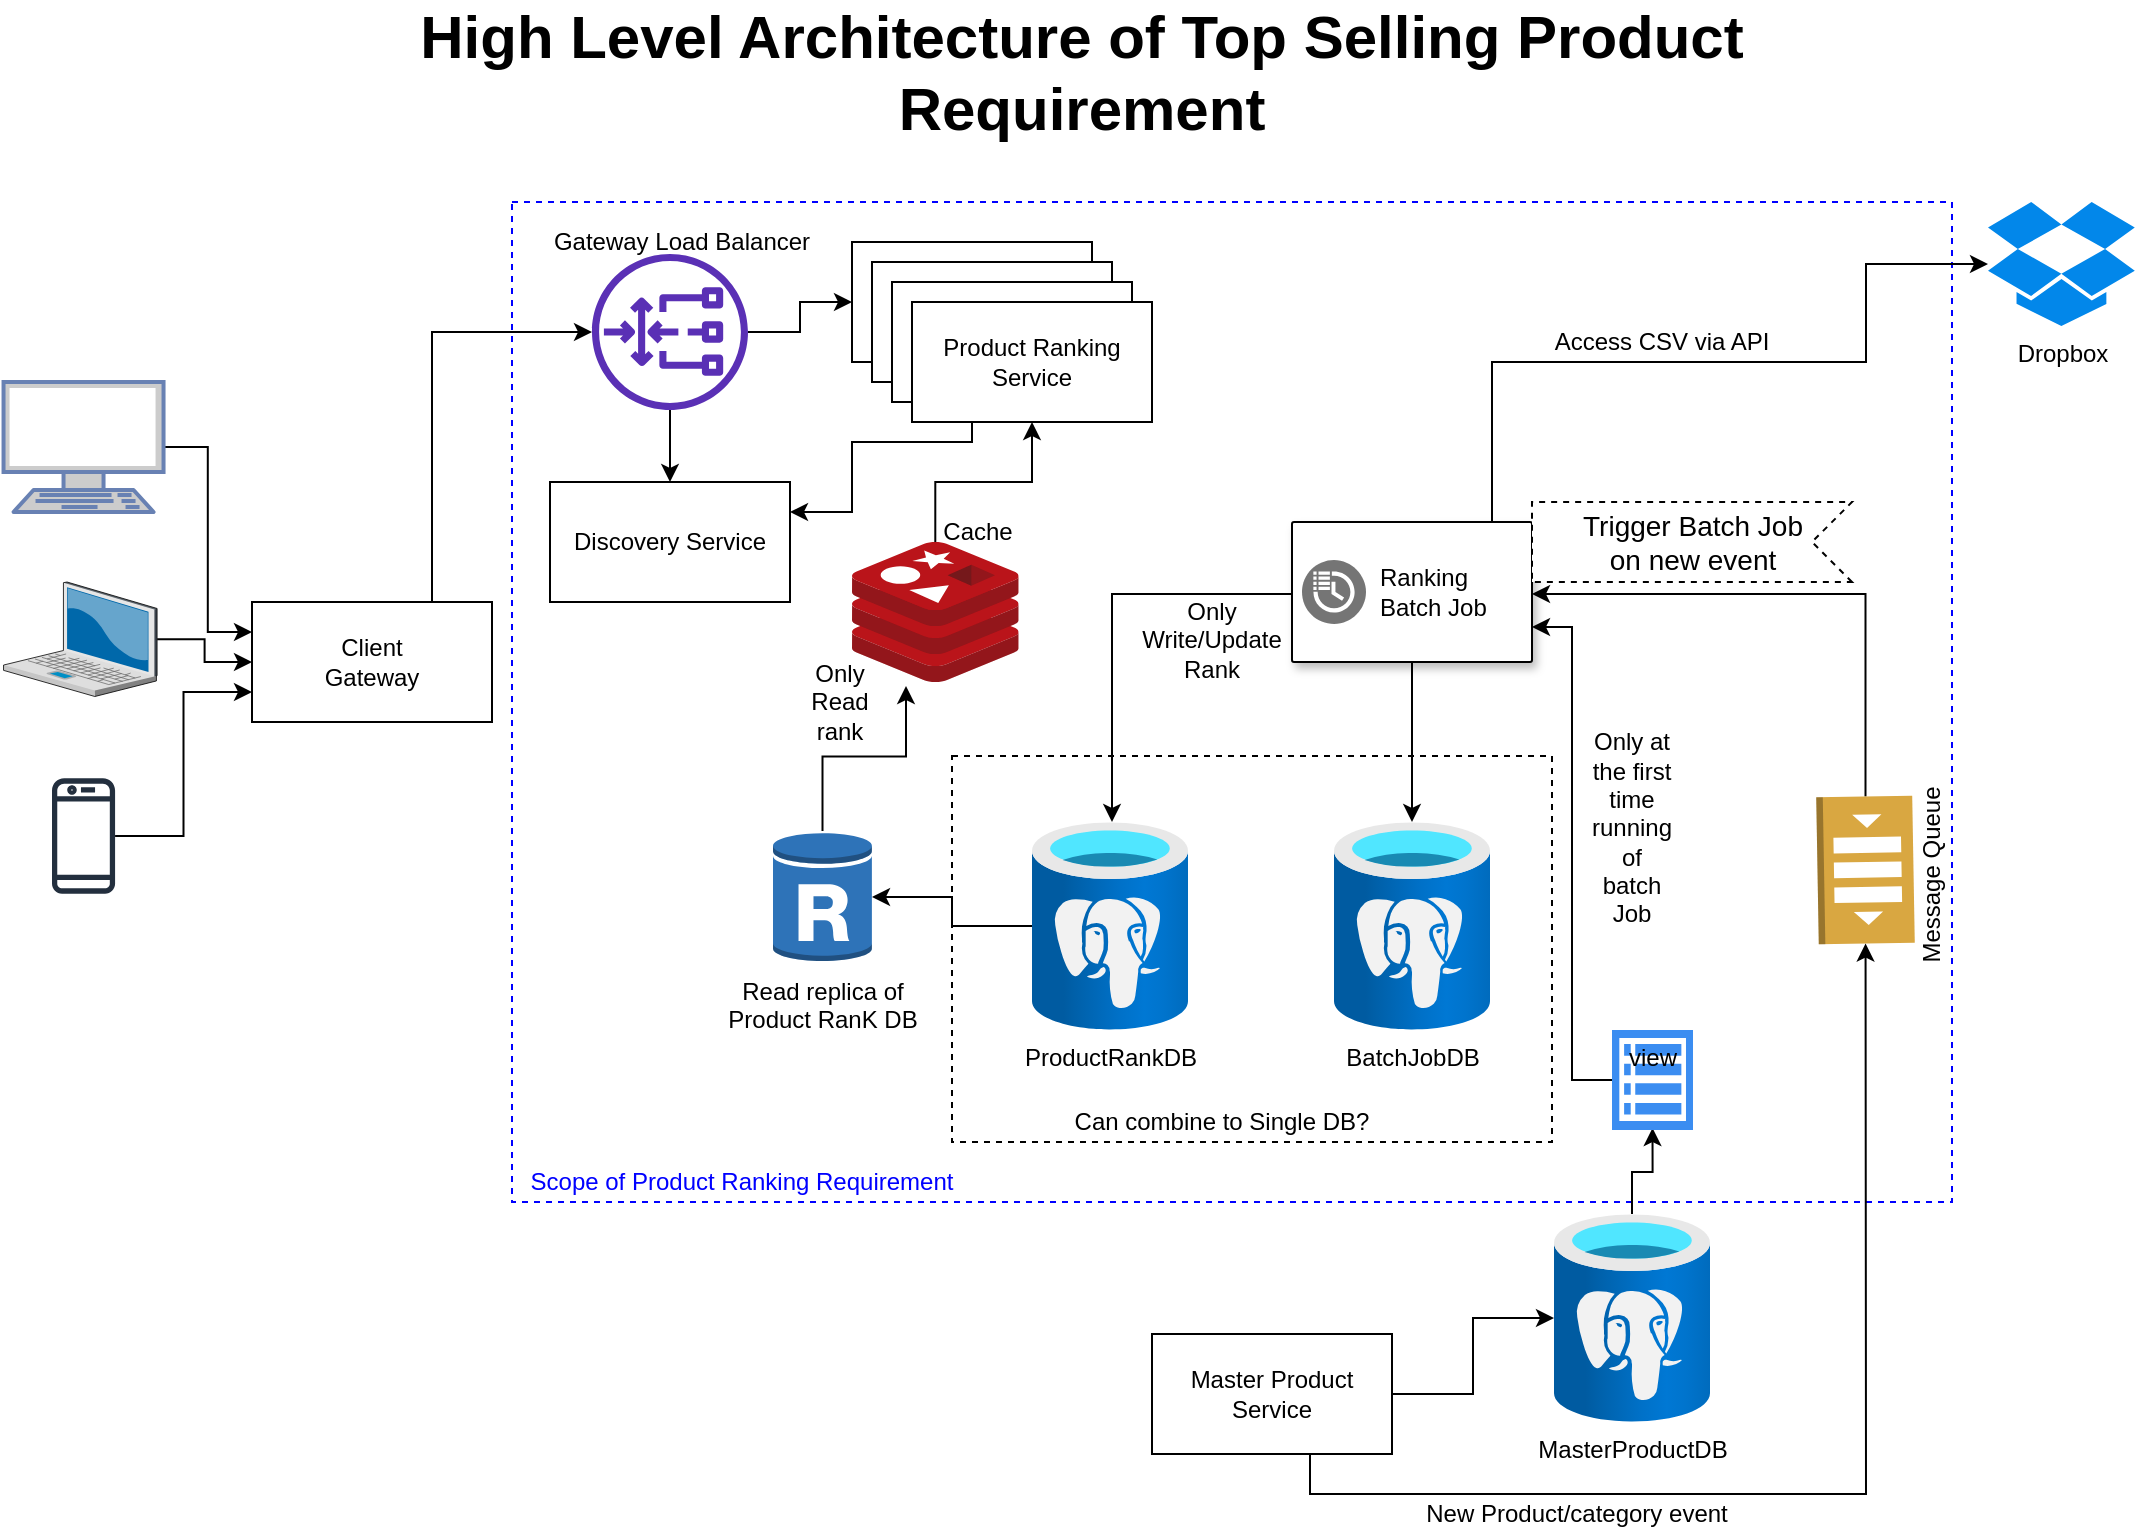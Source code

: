 <mxfile version="14.9.0" type="github" pages="4">
  <diagram id="PE5aDVBCW2WV5xDOKwPA" name="Page-1">
    <mxGraphModel dx="1422" dy="798" grid="1" gridSize="10" guides="1" tooltips="1" connect="1" arrows="1" fold="1" page="1" pageScale="1" pageWidth="1100" pageHeight="850" math="0" shadow="0">
      <root>
        <mxCell id="0" />
        <mxCell id="1" parent="0" />
        <mxCell id="Jm8fiYk7XBeX_RendoB4-72" value="" style="rounded=0;whiteSpace=wrap;html=1;fillColor=#FFFFFF;dashed=1;strokeColor=#0000FF;" parent="1" vertex="1">
          <mxGeometry x="280" y="130" width="720" height="500" as="geometry" />
        </mxCell>
        <mxCell id="Jm8fiYk7XBeX_RendoB4-49" value="" style="rounded=0;whiteSpace=wrap;html=1;dashed=1;" parent="1" vertex="1">
          <mxGeometry x="500" y="407" width="300" height="193" as="geometry" />
        </mxCell>
        <mxCell id="Jm8fiYk7XBeX_RendoB4-39" style="edgeStyle=orthogonalEdgeStyle;rounded=0;orthogonalLoop=1;jettySize=auto;html=1;" parent="1" source="Jm8fiYk7XBeX_RendoB4-3" target="Jm8fiYk7XBeX_RendoB4-5" edge="1">
          <mxGeometry relative="1" as="geometry">
            <Array as="points">
              <mxPoint x="240" y="195" />
            </Array>
          </mxGeometry>
        </mxCell>
        <mxCell id="Jm8fiYk7XBeX_RendoB4-3" value="Client &lt;br&gt;Gateway" style="rounded=0;whiteSpace=wrap;html=1;" parent="1" vertex="1">
          <mxGeometry x="150" y="330" width="120" height="60" as="geometry" />
        </mxCell>
        <mxCell id="Jm8fiYk7XBeX_RendoB4-20" style="edgeStyle=orthogonalEdgeStyle;rounded=0;orthogonalLoop=1;jettySize=auto;html=1;entryX=0;entryY=0.5;entryDx=0;entryDy=0;" parent="1" source="Jm8fiYk7XBeX_RendoB4-5" target="Jm8fiYk7XBeX_RendoB4-6" edge="1">
          <mxGeometry relative="1" as="geometry" />
        </mxCell>
        <mxCell id="Jm8fiYk7XBeX_RendoB4-63" style="edgeStyle=orthogonalEdgeStyle;rounded=0;orthogonalLoop=1;jettySize=auto;html=1;entryX=0.5;entryY=0;entryDx=0;entryDy=0;" parent="1" source="Jm8fiYk7XBeX_RendoB4-5" target="Jm8fiYk7XBeX_RendoB4-61" edge="1">
          <mxGeometry relative="1" as="geometry" />
        </mxCell>
        <mxCell id="Jm8fiYk7XBeX_RendoB4-5" value="" style="outlineConnect=0;fontColor=#232F3E;gradientColor=none;fillColor=#5A30B5;strokeColor=none;dashed=0;verticalLabelPosition=bottom;verticalAlign=top;align=center;html=1;fontSize=12;fontStyle=0;aspect=fixed;pointerEvents=1;shape=mxgraph.aws4.gateway_load_balancer;" parent="1" vertex="1">
          <mxGeometry x="320" y="156" width="78" height="78" as="geometry" />
        </mxCell>
        <mxCell id="Jm8fiYk7XBeX_RendoB4-6" value="Ranking Service" style="rounded=0;whiteSpace=wrap;html=1;" parent="1" vertex="1">
          <mxGeometry x="450" y="150" width="120" height="60" as="geometry" />
        </mxCell>
        <mxCell id="Jm8fiYk7XBeX_RendoB4-8" value="Ranking Service" style="rounded=0;whiteSpace=wrap;html=1;" parent="1" vertex="1">
          <mxGeometry x="460" y="160" width="120" height="60" as="geometry" />
        </mxCell>
        <mxCell id="Jm8fiYk7XBeX_RendoB4-9" value="Ranking Service" style="rounded=0;whiteSpace=wrap;html=1;" parent="1" vertex="1">
          <mxGeometry x="470" y="170" width="120" height="60" as="geometry" />
        </mxCell>
        <mxCell id="Jm8fiYk7XBeX_RendoB4-64" style="edgeStyle=orthogonalEdgeStyle;rounded=0;orthogonalLoop=1;jettySize=auto;html=1;entryX=1;entryY=0.25;entryDx=0;entryDy=0;" parent="1" source="Jm8fiYk7XBeX_RendoB4-10" target="Jm8fiYk7XBeX_RendoB4-61" edge="1">
          <mxGeometry relative="1" as="geometry">
            <Array as="points">
              <mxPoint x="510" y="250" />
              <mxPoint x="450" y="250" />
              <mxPoint x="450" y="285" />
            </Array>
          </mxGeometry>
        </mxCell>
        <mxCell id="Jm8fiYk7XBeX_RendoB4-10" value="Product Ranking Service" style="rounded=0;whiteSpace=wrap;html=1;" parent="1" vertex="1">
          <mxGeometry x="480" y="180" width="120" height="60" as="geometry" />
        </mxCell>
        <mxCell id="Jm8fiYk7XBeX_RendoB4-55" style="edgeStyle=orthogonalEdgeStyle;rounded=0;orthogonalLoop=1;jettySize=auto;html=1;" parent="1" source="Jm8fiYk7XBeX_RendoB4-11" target="Jm8fiYk7XBeX_RendoB4-10" edge="1">
          <mxGeometry relative="1" as="geometry" />
        </mxCell>
        <mxCell id="Jm8fiYk7XBeX_RendoB4-11" value="" style="aspect=fixed;html=1;points=[];align=center;image;fontSize=12;image=img/lib/mscae/Cache_Redis_Product.svg;" parent="1" vertex="1">
          <mxGeometry x="450" y="300" width="83.33" height="70" as="geometry" />
        </mxCell>
        <mxCell id="Jm8fiYk7XBeX_RendoB4-52" style="edgeStyle=orthogonalEdgeStyle;rounded=0;orthogonalLoop=1;jettySize=auto;html=1;entryX=1;entryY=0.5;entryDx=0;entryDy=0;entryPerimeter=0;" parent="1" source="Jm8fiYk7XBeX_RendoB4-13" target="S1BR4_-P_bx4bsNWqFX8-2" edge="1">
          <mxGeometry relative="1" as="geometry">
            <mxPoint x="473.036" y="488.968" as="targetPoint" />
          </mxGeometry>
        </mxCell>
        <mxCell id="Jm8fiYk7XBeX_RendoB4-13" value="ProductRankDB" style="aspect=fixed;html=1;points=[];align=center;image;fontSize=12;image=img/lib/azure2/databases/Azure_Database_PostgreSQL_Server.svg;" parent="1" vertex="1">
          <mxGeometry x="540" y="440" width="78" height="104" as="geometry" />
        </mxCell>
        <mxCell id="Jm8fiYk7XBeX_RendoB4-24" style="edgeStyle=orthogonalEdgeStyle;rounded=0;orthogonalLoop=1;jettySize=auto;html=1;exitX=0.75;exitY=0;exitDx=0;exitDy=0;" parent="1" source="Jm8fiYk7XBeX_RendoB4-65" target="Jm8fiYk7XBeX_RendoB4-15" edge="1">
          <mxGeometry relative="1" as="geometry">
            <mxPoint x="770" y="296" as="sourcePoint" />
            <Array as="points">
              <mxPoint x="770" y="210" />
              <mxPoint x="957" y="210" />
              <mxPoint x="957" y="161" />
            </Array>
          </mxGeometry>
        </mxCell>
        <mxCell id="Jm8fiYk7XBeX_RendoB4-25" style="edgeStyle=orthogonalEdgeStyle;rounded=0;orthogonalLoop=1;jettySize=auto;html=1;exitX=0.5;exitY=1;exitDx=0;exitDy=0;" parent="1" source="Jm8fiYk7XBeX_RendoB4-65" target="Jm8fiYk7XBeX_RendoB4-17" edge="1">
          <mxGeometry relative="1" as="geometry">
            <mxPoint x="730" y="356" as="sourcePoint" />
          </mxGeometry>
        </mxCell>
        <mxCell id="Jm8fiYk7XBeX_RendoB4-38" style="edgeStyle=orthogonalEdgeStyle;rounded=0;orthogonalLoop=1;jettySize=auto;html=1;" parent="1" target="Jm8fiYk7XBeX_RendoB4-13" edge="1">
          <mxGeometry relative="1" as="geometry">
            <mxPoint x="670" y="326" as="sourcePoint" />
            <Array as="points">
              <mxPoint x="580" y="326" />
              <mxPoint x="580" y="492" />
            </Array>
          </mxGeometry>
        </mxCell>
        <mxCell id="Jm8fiYk7XBeX_RendoB4-15" value="Dropbox" style="dashed=0;outlineConnect=0;html=1;align=center;labelPosition=center;verticalLabelPosition=bottom;verticalAlign=top;shape=mxgraph.weblogos.dropbox;fillColor=#0287EA" parent="1" vertex="1">
          <mxGeometry x="1018" y="130" width="73.4" height="62" as="geometry" />
        </mxCell>
        <mxCell id="Jm8fiYk7XBeX_RendoB4-31" style="edgeStyle=orthogonalEdgeStyle;rounded=0;orthogonalLoop=1;jettySize=auto;html=1;entryX=0.5;entryY=0.98;entryDx=0;entryDy=0;entryPerimeter=0;" parent="1" source="Jm8fiYk7XBeX_RendoB4-16" target="Jm8fiYk7XBeX_RendoB4-27" edge="1">
          <mxGeometry relative="1" as="geometry" />
        </mxCell>
        <mxCell id="Jm8fiYk7XBeX_RendoB4-16" value="MasterProductDB" style="aspect=fixed;html=1;points=[];align=center;image;fontSize=12;image=img/lib/azure2/databases/Azure_Database_PostgreSQL_Server.svg;" parent="1" vertex="1">
          <mxGeometry x="801" y="636" width="78" height="104" as="geometry" />
        </mxCell>
        <mxCell id="Jm8fiYk7XBeX_RendoB4-17" value="BatchJobDB" style="aspect=fixed;html=1;points=[];align=center;image;fontSize=12;image=img/lib/azure2/databases/Azure_Database_PostgreSQL_Server.svg;" parent="1" vertex="1">
          <mxGeometry x="691" y="440" width="78" height="104" as="geometry" />
        </mxCell>
        <mxCell id="Jm8fiYk7XBeX_RendoB4-36" style="edgeStyle=orthogonalEdgeStyle;rounded=0;orthogonalLoop=1;jettySize=auto;html=1;entryX=1;entryY=0.5;entryDx=0;entryDy=0;" parent="1" source="Jm8fiYk7XBeX_RendoB4-18" edge="1">
          <mxGeometry relative="1" as="geometry">
            <mxPoint x="790" y="326" as="targetPoint" />
            <Array as="points">
              <mxPoint x="957" y="326" />
            </Array>
          </mxGeometry>
        </mxCell>
        <mxCell id="Jm8fiYk7XBeX_RendoB4-18" value="" style="outlineConnect=0;dashed=0;verticalLabelPosition=bottom;verticalAlign=top;align=center;html=1;shape=mxgraph.aws3.queue;fillColor=#D9A741;gradientColor=none;rotation=89;" parent="1" vertex="1">
          <mxGeometry x="920" y="440" width="73.5" height="48" as="geometry" />
        </mxCell>
        <mxCell id="Jm8fiYk7XBeX_RendoB4-26" style="edgeStyle=orthogonalEdgeStyle;rounded=0;orthogonalLoop=1;jettySize=auto;html=1;" parent="1" source="Jm8fiYk7XBeX_RendoB4-19" target="Jm8fiYk7XBeX_RendoB4-16" edge="1">
          <mxGeometry relative="1" as="geometry" />
        </mxCell>
        <mxCell id="Jm8fiYk7XBeX_RendoB4-35" style="edgeStyle=orthogonalEdgeStyle;rounded=0;orthogonalLoop=1;jettySize=auto;html=1;" parent="1" source="Jm8fiYk7XBeX_RendoB4-19" target="Jm8fiYk7XBeX_RendoB4-18" edge="1">
          <mxGeometry relative="1" as="geometry">
            <Array as="points">
              <mxPoint x="679" y="776" />
              <mxPoint x="957" y="776" />
            </Array>
          </mxGeometry>
        </mxCell>
        <mxCell id="Jm8fiYk7XBeX_RendoB4-19" value="Master Product Service" style="rounded=0;whiteSpace=wrap;html=1;" parent="1" vertex="1">
          <mxGeometry x="600" y="696" width="120" height="60" as="geometry" />
        </mxCell>
        <mxCell id="Jm8fiYk7XBeX_RendoB4-67" style="edgeStyle=orthogonalEdgeStyle;rounded=0;orthogonalLoop=1;jettySize=auto;html=1;entryX=1;entryY=0.75;entryDx=0;entryDy=0;" parent="1" source="Jm8fiYk7XBeX_RendoB4-27" target="Jm8fiYk7XBeX_RendoB4-65" edge="1">
          <mxGeometry relative="1" as="geometry" />
        </mxCell>
        <mxCell id="Jm8fiYk7XBeX_RendoB4-27" value="view" style="html=1;aspect=fixed;strokeColor=none;shadow=0;align=center;verticalAlign=top;fillColor=#3B8DF1;shape=mxgraph.gcp2.view_list" parent="1" vertex="1">
          <mxGeometry x="830" y="544" width="40.5" height="50" as="geometry" />
        </mxCell>
        <mxCell id="Jm8fiYk7XBeX_RendoB4-43" style="edgeStyle=orthogonalEdgeStyle;rounded=0;orthogonalLoop=1;jettySize=auto;html=1;entryX=0;entryY=0.75;entryDx=0;entryDy=0;" parent="1" source="Jm8fiYk7XBeX_RendoB4-40" target="Jm8fiYk7XBeX_RendoB4-3" edge="1">
          <mxGeometry relative="1" as="geometry" />
        </mxCell>
        <mxCell id="Jm8fiYk7XBeX_RendoB4-40" value="" style="outlineConnect=0;fontColor=#232F3E;gradientColor=none;fillColor=#232F3E;strokeColor=none;dashed=0;verticalLabelPosition=bottom;verticalAlign=top;align=center;html=1;fontSize=12;fontStyle=0;aspect=fixed;pointerEvents=1;shape=mxgraph.aws4.mobile_client;" parent="1" vertex="1">
          <mxGeometry x="50" y="417" width="31.54" height="60" as="geometry" />
        </mxCell>
        <mxCell id="Jm8fiYk7XBeX_RendoB4-44" style="edgeStyle=orthogonalEdgeStyle;rounded=0;orthogonalLoop=1;jettySize=auto;html=1;entryX=0;entryY=0.5;entryDx=0;entryDy=0;" parent="1" source="Jm8fiYk7XBeX_RendoB4-41" target="Jm8fiYk7XBeX_RendoB4-3" edge="1">
          <mxGeometry relative="1" as="geometry" />
        </mxCell>
        <mxCell id="Jm8fiYk7XBeX_RendoB4-41" value="" style="verticalLabelPosition=bottom;aspect=fixed;html=1;verticalAlign=top;strokeColor=none;align=center;outlineConnect=0;shape=mxgraph.citrix.laptop_2;" parent="1" vertex="1">
          <mxGeometry x="25.77" y="320" width="76.77" height="57.25" as="geometry" />
        </mxCell>
        <mxCell id="Jm8fiYk7XBeX_RendoB4-45" style="edgeStyle=orthogonalEdgeStyle;rounded=0;orthogonalLoop=1;jettySize=auto;html=1;entryX=0;entryY=0.25;entryDx=0;entryDy=0;" parent="1" source="Jm8fiYk7XBeX_RendoB4-42" target="Jm8fiYk7XBeX_RendoB4-3" edge="1">
          <mxGeometry relative="1" as="geometry" />
        </mxCell>
        <mxCell id="Jm8fiYk7XBeX_RendoB4-42" value="" style="fontColor=#0066CC;verticalAlign=top;verticalLabelPosition=bottom;labelPosition=center;align=center;html=1;outlineConnect=0;fillColor=#CCCCCC;strokeColor=#6881B3;gradientColor=none;gradientDirection=north;strokeWidth=2;shape=mxgraph.networks.terminal;" parent="1" vertex="1">
          <mxGeometry x="25.77" y="220" width="80" height="65" as="geometry" />
        </mxCell>
        <mxCell id="Jm8fiYk7XBeX_RendoB4-46" value="New Product/category event" style="text;html=1;strokeColor=none;fillColor=none;align=center;verticalAlign=middle;whiteSpace=wrap;rounded=0;" parent="1" vertex="1">
          <mxGeometry x="727" y="776" width="171" height="20" as="geometry" />
        </mxCell>
        <mxCell id="Jm8fiYk7XBeX_RendoB4-47" value="Only at the first time running of batch Job" style="text;html=1;strokeColor=none;fillColor=none;align=center;verticalAlign=middle;whiteSpace=wrap;rounded=0;" parent="1" vertex="1">
          <mxGeometry x="820" y="390" width="40" height="106" as="geometry" />
        </mxCell>
        <mxCell id="Jm8fiYk7XBeX_RendoB4-50" value="Can combine to Single DB?" style="text;html=1;strokeColor=none;fillColor=none;align=center;verticalAlign=middle;whiteSpace=wrap;rounded=0;dashed=1;" parent="1" vertex="1">
          <mxGeometry x="550" y="580" width="170" height="20" as="geometry" />
        </mxCell>
        <mxCell id="Jm8fiYk7XBeX_RendoB4-54" style="edgeStyle=orthogonalEdgeStyle;rounded=0;orthogonalLoop=1;jettySize=auto;html=1;entryX=0.324;entryY=1.029;entryDx=0;entryDy=0;entryPerimeter=0;" parent="1" source="S1BR4_-P_bx4bsNWqFX8-2" target="Jm8fiYk7XBeX_RendoB4-11" edge="1">
          <mxGeometry relative="1" as="geometry">
            <mxPoint x="434.036" y="434.992" as="sourcePoint" />
          </mxGeometry>
        </mxCell>
        <mxCell id="Jm8fiYk7XBeX_RendoB4-56" value="Message Queue" style="text;html=1;strokeColor=none;fillColor=none;align=center;verticalAlign=middle;whiteSpace=wrap;rounded=0;dashed=1;rotation=-90;" parent="1" vertex="1">
          <mxGeometry x="940" y="444.5" width="100" height="43.5" as="geometry" />
        </mxCell>
        <mxCell id="Jm8fiYk7XBeX_RendoB4-59" value="Cache" style="text;html=1;strokeColor=none;fillColor=none;align=center;verticalAlign=middle;whiteSpace=wrap;rounded=0;dashed=1;" parent="1" vertex="1">
          <mxGeometry x="493.33" y="285" width="40" height="20" as="geometry" />
        </mxCell>
        <mxCell id="Jm8fiYk7XBeX_RendoB4-61" value="Discovery Service" style="rounded=0;whiteSpace=wrap;html=1;" parent="1" vertex="1">
          <mxGeometry x="299" y="270" width="120" height="60" as="geometry" />
        </mxCell>
        <mxCell id="Jm8fiYk7XBeX_RendoB4-65" value="" style="shadow=1;strokeWidth=1;rounded=1;absoluteArcSize=1;arcSize=2;" parent="1" vertex="1">
          <mxGeometry x="670" y="290" width="120" height="70" as="geometry" />
        </mxCell>
        <mxCell id="Jm8fiYk7XBeX_RendoB4-66" value="Ranking &lt;br&gt;Batch Job" style="dashed=0;connectable=0;html=1;fillColor=#757575;strokeColor=none;shape=mxgraph.gcp2.scheduled_tasks;part=1;labelPosition=right;verticalLabelPosition=middle;align=left;verticalAlign=middle;spacingLeft=5;fontSize=12;" parent="Jm8fiYk7XBeX_RendoB4-65" vertex="1">
          <mxGeometry y="0.5" width="32" height="32" relative="1" as="geometry">
            <mxPoint x="5" y="-16" as="offset" />
          </mxGeometry>
        </mxCell>
        <mxCell id="Jm8fiYk7XBeX_RendoB4-68" value="Only Write/Update Rank" style="text;html=1;strokeColor=none;fillColor=none;align=center;verticalAlign=middle;whiteSpace=wrap;rounded=0;dashed=1;" parent="1" vertex="1">
          <mxGeometry x="600" y="338.63" width="60" height="20" as="geometry" />
        </mxCell>
        <mxCell id="Jm8fiYk7XBeX_RendoB4-69" value="Only Read rank" style="text;html=1;strokeColor=none;fillColor=none;align=center;verticalAlign=middle;whiteSpace=wrap;rounded=0;dashed=1;" parent="1" vertex="1">
          <mxGeometry x="419" y="370" width="50" height="20" as="geometry" />
        </mxCell>
        <mxCell id="Jm8fiYk7XBeX_RendoB4-70" value="Trigger Batch Job &lt;br&gt;on new event" style="html=1;shape=mxgraph.infographic.ribbonSimple;notch1=20;notch2=0;align=center;verticalAlign=middle;fontSize=14;fontStyle=0;flipH=1;fillColor=#FFFFFF;dashed=1;" parent="1" vertex="1">
          <mxGeometry x="790" y="280" width="160" height="40" as="geometry" />
        </mxCell>
        <mxCell id="Jm8fiYk7XBeX_RendoB4-71" value="Access CSV via API" style="text;html=1;strokeColor=none;fillColor=none;align=center;verticalAlign=middle;whiteSpace=wrap;rounded=0;" parent="1" vertex="1">
          <mxGeometry x="790" y="190" width="130" height="20" as="geometry" />
        </mxCell>
        <mxCell id="Jm8fiYk7XBeX_RendoB4-73" value="Scope of Product Ranking Requirement" style="text;html=1;strokeColor=none;fillColor=none;align=center;verticalAlign=middle;whiteSpace=wrap;rounded=0;dashed=1;fontColor=#0000FF;" parent="1" vertex="1">
          <mxGeometry x="280" y="610" width="230" height="20" as="geometry" />
        </mxCell>
        <mxCell id="Jm8fiYk7XBeX_RendoB4-74" value="&lt;font color=&quot;#000000&quot;&gt;Gateway Load Balancer&lt;/font&gt;" style="text;html=1;strokeColor=none;fillColor=none;align=center;verticalAlign=middle;whiteSpace=wrap;rounded=0;dashed=1;fontColor=#0000FF;" parent="1" vertex="1">
          <mxGeometry x="290" y="140" width="150" height="20" as="geometry" />
        </mxCell>
        <mxCell id="Z_XQ1sQ2XsrtAyaytORY-1" value="" style="shape=image;html=1;verticalAlign=top;verticalLabelPosition=bottom;labelBackgroundColor=#ffffff;imageAspect=0;aspect=fixed;image=https://cdn4.iconfinder.com/data/icons/logos-and-brands/512/97_Docker_logo_logos-128.png;dashed=1;fontColor=#0000FF;strokeColor=#0000FF;fillColor=#FFFFFF;" parent="1" vertex="1">
          <mxGeometry x="600" y="156" width="28" height="28" as="geometry" />
        </mxCell>
        <mxCell id="_fS7p2d1YEJGHZ1SbYXN-3" value="" style="shape=image;html=1;verticalAlign=top;verticalLabelPosition=bottom;labelBackgroundColor=#ffffff;imageAspect=0;aspect=fixed;image=https://cdn4.iconfinder.com/data/icons/logos-and-brands/512/97_Docker_logo_logos-128.png;dashed=1;fontColor=#0000FF;strokeColor=#0000FF;fillColor=#FFFFFF;" parent="1" vertex="1">
          <mxGeometry x="741" y="262" width="28" height="28" as="geometry" />
        </mxCell>
        <mxCell id="_fS7p2d1YEJGHZ1SbYXN-4" value="" style="shape=image;html=1;verticalAlign=top;verticalLabelPosition=bottom;labelBackgroundColor=#ffffff;imageAspect=0;aspect=fixed;image=https://cdn4.iconfinder.com/data/icons/logos-and-brands/512/97_Docker_logo_logos-128.png;dashed=1;fontColor=#0000FF;strokeColor=#0000FF;fillColor=#FFFFFF;" parent="1" vertex="1">
          <mxGeometry x="533.33" y="292" width="28" height="28" as="geometry" />
        </mxCell>
        <mxCell id="S1BR4_-P_bx4bsNWqFX8-2" value="Read replica of &lt;br&gt;Product RanK DB" style="outlineConnect=0;dashed=0;verticalLabelPosition=bottom;verticalAlign=top;align=center;html=1;shape=mxgraph.aws3.rds_db_instance_read_replica;fillColor=#2E73B8;gradientColor=none;" parent="1" vertex="1">
          <mxGeometry x="410.5" y="444.5" width="49.5" height="66" as="geometry" />
        </mxCell>
        <mxCell id="rCA7YRMv7wuZMkXIlPaW-1" value="High Level Architecture of Top Selling Product Requirement" style="text;html=1;strokeColor=none;fillColor=none;align=center;verticalAlign=middle;whiteSpace=wrap;rounded=0;fontSize=30;fontStyle=1" vertex="1" parent="1">
          <mxGeometry x="200" y="55" width="730" height="20" as="geometry" />
        </mxCell>
      </root>
    </mxGraphModel>
  </diagram>
  <diagram id="9Op3YcD91cRjsHmRzf-5" name="Page-2">
    <mxGraphModel dx="1422" dy="798" grid="1" gridSize="10" guides="1" tooltips="1" connect="1" arrows="1" fold="1" page="1" pageScale="1" pageWidth="1100" pageHeight="850" math="0" shadow="0">
      <root>
        <mxCell id="RSwNAczLwispNysJDXz--0" />
        <mxCell id="RSwNAczLwispNysJDXz--1" parent="RSwNAczLwispNysJDXz--0" />
        <mxCell id="RSwNAczLwispNysJDXz--2" style="edgeStyle=orthogonalEdgeStyle;rounded=0;orthogonalLoop=1;jettySize=auto;html=1;" parent="RSwNAczLwispNysJDXz--1" source="RSwNAczLwispNysJDXz--3" target="RSwNAczLwispNysJDXz--6" edge="1">
          <mxGeometry relative="1" as="geometry">
            <Array as="points">
              <mxPoint x="501.13" y="560" />
              <mxPoint x="501.13" y="560" />
            </Array>
          </mxGeometry>
        </mxCell>
        <mxCell id="RSwNAczLwispNysJDXz--3" value="" style="image;image=img/lib/atlassian/Bitbucket_Logo.svg;" parent="RSwNAczLwispNysJDXz--1" vertex="1">
          <mxGeometry x="467.13" y="570" width="60" height="50" as="geometry" />
        </mxCell>
        <mxCell id="RSwNAczLwispNysJDXz--4" style="edgeStyle=orthogonalEdgeStyle;rounded=0;orthogonalLoop=1;jettySize=auto;html=1;" parent="RSwNAczLwispNysJDXz--1" source="RSwNAczLwispNysJDXz--6" target="RSwNAczLwispNysJDXz--15" edge="1">
          <mxGeometry relative="1" as="geometry" />
        </mxCell>
        <mxCell id="umpQlkjF9rbZAHh01km9-18" style="edgeStyle=orthogonalEdgeStyle;rounded=0;orthogonalLoop=1;jettySize=auto;html=1;fontColor=#0000FF;" parent="RSwNAczLwispNysJDXz--1" source="RSwNAczLwispNysJDXz--6" target="umpQlkjF9rbZAHh01km9-17" edge="1">
          <mxGeometry relative="1" as="geometry" />
        </mxCell>
        <mxCell id="RSwNAczLwispNysJDXz--6" value="" style="shape=image;html=1;verticalAlign=top;verticalLabelPosition=bottom;labelBackgroundColor=#ffffff;imageAspect=0;aspect=fixed;image=https://cdn0.iconfinder.com/data/icons/octicons/1024/git-branch-128.png" parent="RSwNAczLwispNysJDXz--1" vertex="1">
          <mxGeometry x="476.13" y="490" width="51" height="51" as="geometry" />
        </mxCell>
        <mxCell id="RSwNAczLwispNysJDXz--7" style="edgeStyle=orthogonalEdgeStyle;rounded=0;orthogonalLoop=1;jettySize=auto;html=1;" parent="RSwNAczLwispNysJDXz--1" source="RSwNAczLwispNysJDXz--8" target="RSwNAczLwispNysJDXz--3" edge="1">
          <mxGeometry relative="1" as="geometry" />
        </mxCell>
        <mxCell id="RSwNAczLwispNysJDXz--8" value="" style="shape=image;html=1;verticalAlign=top;verticalLabelPosition=bottom;labelBackgroundColor=#ffffff;imageAspect=0;aspect=fixed;image=https://cdn1.iconfinder.com/data/icons/metro-ui-dock-icon-set--icons-by-dakirby/128/Command_Prompt.png" parent="RSwNAczLwispNysJDXz--1" vertex="1">
          <mxGeometry x="472.63" y="651" width="49" height="49" as="geometry" />
        </mxCell>
        <mxCell id="RSwNAczLwispNysJDXz--9" style="edgeStyle=orthogonalEdgeStyle;rounded=0;orthogonalLoop=1;jettySize=auto;html=1;entryX=0.5;entryY=1;entryDx=0;entryDy=0;" parent="RSwNAczLwispNysJDXz--1" source="RSwNAczLwispNysJDXz--10" target="RSwNAczLwispNysJDXz--8" edge="1">
          <mxGeometry relative="1" as="geometry" />
        </mxCell>
        <mxCell id="RSwNAczLwispNysJDXz--10" value="" style="verticalLabelPosition=bottom;html=1;verticalAlign=top;align=center;strokeColor=none;fillColor=#00BEF2;shape=mxgraph.azure.user;" parent="RSwNAczLwispNysJDXz--1" vertex="1">
          <mxGeometry x="473.38" y="730" width="47.5" height="50" as="geometry" />
        </mxCell>
        <mxCell id="RSwNAczLwispNysJDXz--11" value="Developer" style="text;html=1;strokeColor=none;fillColor=none;align=center;verticalAlign=middle;whiteSpace=wrap;rounded=0;" parent="RSwNAczLwispNysJDXz--1" vertex="1">
          <mxGeometry x="472.63" y="780" width="56.5" height="20" as="geometry" />
        </mxCell>
        <mxCell id="RSwNAczLwispNysJDXz--12" value="Pull request created &amp;amp; merged to dev branch" style="text;html=1;strokeColor=none;fillColor=none;align=center;verticalAlign=middle;whiteSpace=wrap;rounded=0;" parent="RSwNAczLwispNysJDXz--1" vertex="1">
          <mxGeometry x="330" y="585" width="138.25" height="20" as="geometry" />
        </mxCell>
        <mxCell id="RSwNAczLwispNysJDXz--13" value="Dev team commits the code to bitbucket" style="text;html=1;strokeColor=none;fillColor=none;align=center;verticalAlign=middle;whiteSpace=wrap;rounded=0;" parent="RSwNAczLwispNysJDXz--1" vertex="1">
          <mxGeometry x="353.63" y="670" width="116.5" height="20" as="geometry" />
        </mxCell>
        <mxCell id="RSwNAczLwispNysJDXz--14" value="dev Pipeline initiated&amp;nbsp;" style="text;html=1;strokeColor=none;fillColor=none;align=center;verticalAlign=middle;whiteSpace=wrap;rounded=0;" parent="RSwNAczLwispNysJDXz--1" vertex="1">
          <mxGeometry x="330" y="520" width="116.5" height="20" as="geometry" />
        </mxCell>
        <mxCell id="mwp-9KlVtDIJ9-FUC3s--2" style="edgeStyle=orthogonalEdgeStyle;rounded=0;orthogonalLoop=1;jettySize=auto;html=1;entryX=0.5;entryY=1;entryDx=0;entryDy=0;" edge="1" parent="RSwNAczLwispNysJDXz--1" source="RSwNAczLwispNysJDXz--15" target="mwp-9KlVtDIJ9-FUC3s--0">
          <mxGeometry relative="1" as="geometry" />
        </mxCell>
        <mxCell id="RSwNAczLwispNysJDXz--15" value="" style="outlineConnect=0;fontColor=#232F3E;gradientColor=none;fillColor=#277116;strokeColor=none;dashed=0;verticalLabelPosition=bottom;verticalAlign=top;align=center;html=1;fontSize=12;fontStyle=0;aspect=fixed;pointerEvents=1;shape=mxgraph.aws4.iot_analytics_pipeline;" parent="RSwNAczLwispNysJDXz--1" vertex="1">
          <mxGeometry x="384.03" y="480" width="55.71" height="30" as="geometry" />
        </mxCell>
        <mxCell id="umpQlkjF9rbZAHh01km9-1" style="edgeStyle=orthogonalEdgeStyle;rounded=0;orthogonalLoop=1;jettySize=auto;html=1;entryX=0.5;entryY=1;entryDx=0;entryDy=0;entryPerimeter=0;fontColor=#0000FF;" parent="RSwNAczLwispNysJDXz--1" source="LkcUK5ZgQyyExUC18Cla-1" target="LkcUK5ZgQyyExUC18Cla-2" edge="1">
          <mxGeometry relative="1" as="geometry" />
        </mxCell>
        <mxCell id="LkcUK5ZgQyyExUC18Cla-1" value="" style="shape=image;html=1;verticalAlign=top;verticalLabelPosition=bottom;labelBackgroundColor=#ffffff;imageAspect=0;aspect=fixed;image=https://cdn4.iconfinder.com/data/icons/logos-and-brands/512/97_Docker_logo_logos-128.png;dashed=1;fontColor=#0000FF;strokeColor=#0000FF;fillColor=#FFFFFF;" parent="RSwNAczLwispNysJDXz--1" vertex="1">
          <mxGeometry x="280" y="328" width="62" height="62" as="geometry" />
        </mxCell>
        <mxCell id="umpQlkjF9rbZAHh01km9-23" style="edgeStyle=orthogonalEdgeStyle;rounded=0;orthogonalLoop=1;jettySize=auto;html=1;fontColor=#0000FF;" parent="RSwNAczLwispNysJDXz--1" source="LkcUK5ZgQyyExUC18Cla-2" target="umpQlkjF9rbZAHh01km9-20" edge="1">
          <mxGeometry relative="1" as="geometry" />
        </mxCell>
        <mxCell id="LkcUK5ZgQyyExUC18Cla-2" value="" style="points=[[0,0,0],[0.25,0,0],[0.5,0,0],[0.75,0,0],[1,0,0],[0,1,0],[0.25,1,0],[0.5,1,0],[0.75,1,0],[1,1,0],[0,0.25,0],[0,0.5,0],[0,0.75,0],[1,0.25,0],[1,0.5,0],[1,0.75,0]];outlineConnect=0;fontColor=#232F3E;gradientColor=#F78E04;gradientDirection=north;fillColor=#D05C17;strokeColor=#ffffff;dashed=0;verticalLabelPosition=bottom;verticalAlign=top;align=center;html=1;fontSize=12;fontStyle=0;aspect=fixed;shape=mxgraph.aws4.resourceIcon;resIcon=mxgraph.aws4.ecr;" parent="RSwNAczLwispNysJDXz--1" vertex="1">
          <mxGeometry x="430" y="250" width="78" height="78" as="geometry" />
        </mxCell>
        <mxCell id="LkcUK5ZgQyyExUC18Cla-5" value="Docker Image Created" style="text;html=1;strokeColor=none;fillColor=none;align=center;verticalAlign=middle;whiteSpace=wrap;rounded=0;" parent="RSwNAczLwispNysJDXz--1" vertex="1">
          <mxGeometry x="313.5" y="370" width="116.5" height="20" as="geometry" />
        </mxCell>
        <mxCell id="LkcUK5ZgQyyExUC18Cla-6" value="Image pushed to Docker Trusted Registry" style="text;html=1;strokeColor=none;fillColor=none;align=center;verticalAlign=middle;whiteSpace=wrap;rounded=0;" parent="RSwNAczLwispNysJDXz--1" vertex="1">
          <mxGeometry x="460" y="350" width="116.5" height="20" as="geometry" />
        </mxCell>
        <mxCell id="umpQlkjF9rbZAHh01km9-4" style="edgeStyle=orthogonalEdgeStyle;rounded=0;orthogonalLoop=1;jettySize=auto;html=1;fontColor=#0000FF;entryX=0;entryY=0.5;entryDx=0;entryDy=0;entryPerimeter=0;" parent="RSwNAczLwispNysJDXz--1" source="umpQlkjF9rbZAHh01km9-0" target="LkcUK5ZgQyyExUC18Cla-2" edge="1">
          <mxGeometry relative="1" as="geometry">
            <mxPoint x="420" y="290" as="targetPoint" />
            <Array as="points">
              <mxPoint x="220" y="341" />
              <mxPoint x="220" y="289" />
            </Array>
          </mxGeometry>
        </mxCell>
        <mxCell id="umpQlkjF9rbZAHh01km9-7" style="edgeStyle=orthogonalEdgeStyle;rounded=0;orthogonalLoop=1;jettySize=auto;html=1;entryX=0.5;entryY=1;entryDx=0;entryDy=0;fontColor=#0000FF;" parent="RSwNAczLwispNysJDXz--1" source="umpQlkjF9rbZAHh01km9-0" target="umpQlkjF9rbZAHh01km9-6" edge="1">
          <mxGeometry relative="1" as="geometry" />
        </mxCell>
        <mxCell id="umpQlkjF9rbZAHh01km9-0" value="" style="aspect=fixed;html=1;points=[];align=center;image;fontSize=12;image=img/lib/azure2/general/Website_Staging.svg;dashed=1;fontColor=#0000FF;strokeColor=#0000FF;fillColor=#FFFFFF;" parent="RSwNAczLwispNysJDXz--1" vertex="1">
          <mxGeometry x="81.25" y="300" width="74" height="80.94" as="geometry" />
        </mxCell>
        <mxCell id="umpQlkjF9rbZAHh01km9-3" value="Dev Test environment" style="text;html=1;strokeColor=none;fillColor=none;align=center;verticalAlign=middle;whiteSpace=wrap;rounded=0;" parent="RSwNAczLwispNysJDXz--1" vertex="1">
          <mxGeometry x="50" y="390" width="116.5" height="20" as="geometry" />
        </mxCell>
        <mxCell id="umpQlkjF9rbZAHh01km9-5" value="Pull Image" style="text;html=1;strokeColor=none;fillColor=none;align=center;verticalAlign=middle;whiteSpace=wrap;rounded=0;" parent="RSwNAczLwispNysJDXz--1" vertex="1">
          <mxGeometry x="230" y="290" width="116.5" height="20" as="geometry" />
        </mxCell>
        <mxCell id="umpQlkjF9rbZAHh01km9-14" style="edgeStyle=orthogonalEdgeStyle;rounded=0;orthogonalLoop=1;jettySize=auto;html=1;fontColor=#0000FF;" parent="RSwNAczLwispNysJDXz--1" source="umpQlkjF9rbZAHh01km9-6" target="umpQlkjF9rbZAHh01km9-12" edge="1">
          <mxGeometry relative="1" as="geometry" />
        </mxCell>
        <mxCell id="umpQlkjF9rbZAHh01km9-6" value="" style="shape=image;html=1;verticalAlign=top;verticalLabelPosition=bottom;labelBackgroundColor=#ffffff;imageAspect=0;aspect=fixed;image=https://cdn4.iconfinder.com/data/icons/online-marketing-hand-drawn-vol-3/52/monitor__check__mark__online__testing__screen__pc-128.png;dashed=1;fontColor=#0000FF;strokeColor=#0000FF;fillColor=#FFFFFF;" parent="RSwNAczLwispNysJDXz--1" vertex="1">
          <mxGeometry x="150" y="190" width="70" height="70" as="geometry" />
        </mxCell>
        <mxCell id="umpQlkjF9rbZAHh01km9-8" value="Acceptance&lt;br&gt;&amp;nbsp;Testing" style="text;html=1;strokeColor=none;fillColor=none;align=center;verticalAlign=middle;whiteSpace=wrap;rounded=0;" parent="RSwNAczLwispNysJDXz--1" vertex="1">
          <mxGeometry x="50" y="210" width="116.5" height="20" as="geometry" />
        </mxCell>
        <mxCell id="umpQlkjF9rbZAHh01km9-12" value="" style="shape=image;html=1;verticalAlign=top;verticalLabelPosition=bottom;labelBackgroundColor=#ffffff;imageAspect=0;aspect=fixed;image=https://cdn3.iconfinder.com/data/icons/covid-test-3/32/23_Message_results-128.png;dashed=1;fontColor=#0000FF;strokeColor=#0000FF;fillColor=#FFFFFF;" parent="RSwNAczLwispNysJDXz--1" vertex="1">
          <mxGeometry x="162" y="80" width="68" height="68" as="geometry" />
        </mxCell>
        <mxCell id="umpQlkjF9rbZAHh01km9-13" value="Update Results" style="text;html=1;strokeColor=none;fillColor=none;align=center;verticalAlign=middle;whiteSpace=wrap;rounded=0;" parent="RSwNAczLwispNysJDXz--1" vertex="1">
          <mxGeometry x="60" y="140" width="116.5" height="20" as="geometry" />
        </mxCell>
        <mxCell id="umpQlkjF9rbZAHh01km9-22" style="edgeStyle=orthogonalEdgeStyle;rounded=0;orthogonalLoop=1;jettySize=auto;html=1;fontColor=#0000FF;" parent="RSwNAczLwispNysJDXz--1" source="umpQlkjF9rbZAHh01km9-17" target="umpQlkjF9rbZAHh01km9-20" edge="1">
          <mxGeometry relative="1" as="geometry" />
        </mxCell>
        <mxCell id="umpQlkjF9rbZAHh01km9-17" value="" style="outlineConnect=0;fontColor=#232F3E;gradientColor=none;fillColor=#277116;strokeColor=none;dashed=0;verticalLabelPosition=bottom;verticalAlign=top;align=center;html=1;fontSize=12;fontStyle=0;aspect=fixed;pointerEvents=1;shape=mxgraph.aws4.iot_analytics_pipeline;" parent="RSwNAczLwispNysJDXz--1" vertex="1">
          <mxGeometry x="576.5" y="470" width="55.71" height="30" as="geometry" />
        </mxCell>
        <mxCell id="umpQlkjF9rbZAHh01km9-19" value="prod Pipeline initiated&amp;nbsp;" style="text;html=1;strokeColor=none;fillColor=none;align=center;verticalAlign=middle;whiteSpace=wrap;rounded=0;" parent="RSwNAczLwispNysJDXz--1" vertex="1">
          <mxGeometry x="546.11" y="521" width="116.5" height="20" as="geometry" />
        </mxCell>
        <mxCell id="umpQlkjF9rbZAHh01km9-25" style="edgeStyle=orthogonalEdgeStyle;rounded=0;orthogonalLoop=1;jettySize=auto;html=1;entryX=0.009;entryY=0.648;entryDx=0;entryDy=0;entryPerimeter=0;fontColor=#0000FF;" parent="RSwNAczLwispNysJDXz--1" source="umpQlkjF9rbZAHh01km9-20" target="umpQlkjF9rbZAHh01km9-24" edge="1">
          <mxGeometry relative="1" as="geometry" />
        </mxCell>
        <mxCell id="umpQlkjF9rbZAHh01km9-20" value="" style="shape=image;html=1;verticalAlign=top;verticalLabelPosition=bottom;labelBackgroundColor=#ffffff;imageAspect=0;aspect=fixed;image=https://cdn4.iconfinder.com/data/icons/logos-and-brands/512/97_Docker_logo_logos-128.png;dashed=1;fontColor=#0000FF;strokeColor=#0000FF;fillColor=#FFFFFF;" parent="RSwNAczLwispNysJDXz--1" vertex="1">
          <mxGeometry x="662.61" y="328" width="108" height="108" as="geometry" />
        </mxCell>
        <mxCell id="umpQlkjF9rbZAHh01km9-21" value="Pull Docker &lt;br&gt;Image" style="text;html=1;strokeColor=none;fillColor=none;align=center;verticalAlign=middle;whiteSpace=wrap;rounded=0;" parent="RSwNAczLwispNysJDXz--1" vertex="1">
          <mxGeometry x="576.5" y="340" width="116.5" height="20" as="geometry" />
        </mxCell>
        <mxCell id="umpQlkjF9rbZAHh01km9-24" value="" style="shape=image;html=1;verticalAlign=top;verticalLabelPosition=bottom;labelBackgroundColor=#ffffff;imageAspect=0;aspect=fixed;image=https://cdn2.iconfinder.com/data/icons/artificial-intelligence-6/64/ArtificialIntelligence2-128.png;dashed=1;fontColor=#0000FF;strokeColor=#0000FF;fillColor=#FFFFFF;" parent="RSwNAczLwispNysJDXz--1" vertex="1">
          <mxGeometry x="800" y="202" width="108" height="108" as="geometry" />
        </mxCell>
        <mxCell id="umpQlkjF9rbZAHh01km9-26" value="Deploy Image based on deployment Strategy" style="text;html=1;strokeColor=none;fillColor=none;align=center;verticalAlign=middle;whiteSpace=wrap;rounded=0;" parent="RSwNAczLwispNysJDXz--1" vertex="1">
          <mxGeometry x="791.5" y="320" width="116.5" height="20" as="geometry" />
        </mxCell>
        <mxCell id="mwp-9KlVtDIJ9-FUC3s--4" style="edgeStyle=orthogonalEdgeStyle;rounded=0;orthogonalLoop=1;jettySize=auto;html=1;" edge="1" parent="RSwNAczLwispNysJDXz--1" source="mwp-9KlVtDIJ9-FUC3s--0" target="LkcUK5ZgQyyExUC18Cla-1">
          <mxGeometry relative="1" as="geometry">
            <Array as="points">
              <mxPoint x="300" y="410" />
              <mxPoint x="311" y="410" />
            </Array>
          </mxGeometry>
        </mxCell>
        <mxCell id="mwp-9KlVtDIJ9-FUC3s--0" value="" style="shape=image;html=1;verticalAlign=top;verticalLabelPosition=bottom;labelBackgroundColor=#ffffff;imageAspect=0;aspect=fixed;image=https://cdn4.iconfinder.com/data/icons/online-marketing-hand-drawn-vol-3/52/monitor__check__mark__online__testing__screen__pc-128.png;dashed=1;fontColor=#0000FF;strokeColor=#0000FF;fillColor=#FFFFFF;" vertex="1" parent="RSwNAczLwispNysJDXz--1">
          <mxGeometry x="280" y="428" width="40" height="40" as="geometry" />
        </mxCell>
        <mxCell id="mwp-9KlVtDIJ9-FUC3s--6" value="Unit &lt;br&gt;Testing" style="text;html=1;strokeColor=none;fillColor=none;align=center;verticalAlign=middle;whiteSpace=wrap;rounded=0;" vertex="1" parent="RSwNAczLwispNysJDXz--1">
          <mxGeometry x="220" y="436" width="60" height="20" as="geometry" />
        </mxCell>
        <mxCell id="sC9rXdUmM4ByoY4Ch0Tj-0" value="Deployment Architecture&amp;nbsp;" style="text;html=1;strokeColor=none;fillColor=none;align=center;verticalAlign=middle;whiteSpace=wrap;rounded=0;fontSize=30;fontStyle=1" vertex="1" parent="RSwNAczLwispNysJDXz--1">
          <mxGeometry x="200" y="55" width="730" height="20" as="geometry" />
        </mxCell>
      </root>
    </mxGraphModel>
  </diagram>
  <diagram id="BsQruOcCNPKl8VU27bfE" name="Page-3">
    <mxGraphModel dx="1673" dy="939" grid="1" gridSize="10" guides="1" tooltips="1" connect="1" arrows="1" fold="1" page="1" pageScale="1" pageWidth="1100" pageHeight="850" math="0" shadow="0">
      <root>
        <mxCell id="ltmqyvB_3LQkz9QAG6pI-0" />
        <mxCell id="ltmqyvB_3LQkz9QAG6pI-1" parent="ltmqyvB_3LQkz9QAG6pI-0" />
        <mxCell id="9aGvMIUlyiSLgR0j1dwy-12" value="" style="rounded=0;whiteSpace=wrap;html=1;fontSize=30;" vertex="1" parent="ltmqyvB_3LQkz9QAG6pI-1">
          <mxGeometry x="397" y="400" width="270" height="200" as="geometry" />
        </mxCell>
        <mxCell id="9aGvMIUlyiSLgR0j1dwy-0" value="Use Case Diagram" style="text;html=1;strokeColor=none;fillColor=none;align=center;verticalAlign=middle;whiteSpace=wrap;rounded=0;fontSize=30;fontStyle=1" vertex="1" parent="ltmqyvB_3LQkz9QAG6pI-1">
          <mxGeometry x="200" y="55" width="730" height="20" as="geometry" />
        </mxCell>
        <mxCell id="9aGvMIUlyiSLgR0j1dwy-2" value="User" style="shape=umlActor;verticalLabelPosition=bottom;verticalAlign=top;html=1;fontSize=12;" vertex="1" parent="ltmqyvB_3LQkz9QAG6pI-1">
          <mxGeometry x="247" y="230" width="30" height="60" as="geometry" />
        </mxCell>
        <mxCell id="9aGvMIUlyiSLgR0j1dwy-3" value="" style="rounded=0;whiteSpace=wrap;html=1;fontSize=30;" vertex="1" parent="ltmqyvB_3LQkz9QAG6pI-1">
          <mxGeometry x="397" y="160" width="270" height="200" as="geometry" />
        </mxCell>
        <mxCell id="9aGvMIUlyiSLgR0j1dwy-4" value="Get Product Rank" style="ellipse;whiteSpace=wrap;html=1;fontSize=12;verticalAlign=middle;" vertex="1" parent="ltmqyvB_3LQkz9QAG6pI-1">
          <mxGeometry x="457" y="200" width="140" height="70" as="geometry" />
        </mxCell>
        <mxCell id="9aGvMIUlyiSLgR0j1dwy-5" value="Get Top &#39;n&#39; Product in a category" style="ellipse;whiteSpace=wrap;html=1;fontSize=12;verticalAlign=middle;" vertex="1" parent="ltmqyvB_3LQkz9QAG6pI-1">
          <mxGeometry x="457" y="280" width="140" height="70" as="geometry" />
        </mxCell>
        <mxCell id="9aGvMIUlyiSLgR0j1dwy-6" value="Update Sales Rank" style="ellipse;whiteSpace=wrap;html=1;fontSize=12;verticalAlign=middle;" vertex="1" parent="ltmqyvB_3LQkz9QAG6pI-1">
          <mxGeometry x="462" y="435" width="140" height="70" as="geometry" />
        </mxCell>
        <mxCell id="9aGvMIUlyiSLgR0j1dwy-7" value="Notify Rank" style="ellipse;whiteSpace=wrap;html=1;fontSize=12;verticalAlign=middle;" vertex="1" parent="ltmqyvB_3LQkz9QAG6pI-1">
          <mxGeometry x="462" y="515" width="140" height="70" as="geometry" />
        </mxCell>
        <mxCell id="9aGvMIUlyiSLgR0j1dwy-8" value="" style="endArrow=none;html=1;fontSize=12;entryX=-0.006;entryY=0.667;entryDx=0;entryDy=0;entryPerimeter=0;" edge="1" parent="ltmqyvB_3LQkz9QAG6pI-1" source="9aGvMIUlyiSLgR0j1dwy-2" target="9aGvMIUlyiSLgR0j1dwy-4">
          <mxGeometry width="50" height="50" relative="1" as="geometry">
            <mxPoint x="577" y="280" as="sourcePoint" />
            <mxPoint x="627" y="230" as="targetPoint" />
          </mxGeometry>
        </mxCell>
        <mxCell id="9aGvMIUlyiSLgR0j1dwy-9" value="" style="endArrow=none;html=1;fontSize=12;entryX=0;entryY=0.5;entryDx=0;entryDy=0;" edge="1" parent="ltmqyvB_3LQkz9QAG6pI-1" target="9aGvMIUlyiSLgR0j1dwy-5">
          <mxGeometry width="50" height="50" relative="1" as="geometry">
            <mxPoint x="277" y="260" as="sourcePoint" />
            <mxPoint x="506.16" y="176.69" as="targetPoint" />
          </mxGeometry>
        </mxCell>
        <mxCell id="9aGvMIUlyiSLgR0j1dwy-11" value="Product Rank Service" style="text;html=1;strokeColor=none;fillColor=none;align=center;verticalAlign=middle;whiteSpace=wrap;rounded=0;fontSize=12;" vertex="1" parent="ltmqyvB_3LQkz9QAG6pI-1">
          <mxGeometry x="427" y="170" width="190" height="20" as="geometry" />
        </mxCell>
        <mxCell id="9aGvMIUlyiSLgR0j1dwy-13" value="Scheduled Batch Job" style="text;html=1;strokeColor=none;fillColor=none;align=center;verticalAlign=middle;whiteSpace=wrap;rounded=0;fontSize=12;" vertex="1" parent="ltmqyvB_3LQkz9QAG6pI-1">
          <mxGeometry x="427" y="410" width="190" height="20" as="geometry" />
        </mxCell>
        <mxCell id="9aGvMIUlyiSLgR0j1dwy-14" value="Dropbox" style="dashed=0;outlineConnect=0;html=1;align=center;labelPosition=center;verticalLabelPosition=bottom;verticalAlign=top;shape=mxgraph.weblogos.dropbox;fillColor=#0287EA;fontSize=12;" vertex="1" parent="ltmqyvB_3LQkz9QAG6pI-1">
          <mxGeometry x="767" y="439" width="73.4" height="62" as="geometry" />
        </mxCell>
        <mxCell id="9aGvMIUlyiSLgR0j1dwy-16" value="" style="endArrow=none;html=1;fontSize=12;exitX=1;exitY=0.5;exitDx=0;exitDy=0;" edge="1" parent="ltmqyvB_3LQkz9QAG6pI-1" source="9aGvMIUlyiSLgR0j1dwy-6" target="9aGvMIUlyiSLgR0j1dwy-14">
          <mxGeometry width="50" height="50" relative="1" as="geometry">
            <mxPoint x="657" y="490" as="sourcePoint" />
            <mxPoint x="837" y="545" as="targetPoint" />
          </mxGeometry>
        </mxCell>
        <mxCell id="9aGvMIUlyiSLgR0j1dwy-17" value="Seller Service" style="rounded=0;whiteSpace=wrap;html=1;fontSize=12;verticalAlign=middle;" vertex="1" parent="ltmqyvB_3LQkz9QAG6pI-1">
          <mxGeometry x="753.7" y="535" width="100" height="30" as="geometry" />
        </mxCell>
        <mxCell id="9aGvMIUlyiSLgR0j1dwy-18" value="" style="endArrow=none;html=1;fontSize=12;entryX=0;entryY=0.5;entryDx=0;entryDy=0;" edge="1" parent="ltmqyvB_3LQkz9QAG6pI-1" source="9aGvMIUlyiSLgR0j1dwy-7" target="9aGvMIUlyiSLgR0j1dwy-17">
          <mxGeometry width="50" height="50" relative="1" as="geometry">
            <mxPoint x="627" y="549.58" as="sourcePoint" />
            <mxPoint x="737" y="550" as="targetPoint" />
          </mxGeometry>
        </mxCell>
        <mxCell id="9aGvMIUlyiSLgR0j1dwy-19" value="&amp;lt;&amp;lt;Service&amp;gt;&amp;gt;" style="text;html=1;strokeColor=none;fillColor=none;align=center;verticalAlign=middle;whiteSpace=wrap;rounded=0;fontSize=12;" vertex="1" parent="ltmqyvB_3LQkz9QAG6pI-1">
          <mxGeometry x="783.7" y="565" width="40" height="20" as="geometry" />
        </mxCell>
      </root>
    </mxGraphModel>
  </diagram>
  <diagram id="joq_PnhEp3dH7kk43pni" name="Page-4">
    <mxGraphModel dx="1422" dy="798" grid="1" gridSize="10" guides="1" tooltips="1" connect="1" arrows="1" fold="1" page="1" pageScale="1" pageWidth="850" pageHeight="1100" math="0" shadow="0">
      <root>
        <mxCell id="dpQRUKvZzjWV9X39KUQt-0" />
        <mxCell id="dpQRUKvZzjWV9X39KUQt-1" parent="dpQRUKvZzjWV9X39KUQt-0" />
        <mxCell id="9sEI-Pn7335vZw6kyTTJ-0" value="1. User Selecting Product/ Request product rank flow" style="text;html=1;strokeColor=none;fillColor=none;align=center;verticalAlign=middle;whiteSpace=wrap;rounded=0;fontSize=15;fontStyle=1" vertex="1" parent="dpQRUKvZzjWV9X39KUQt-1">
          <mxGeometry x="60" y="80" width="430" height="20" as="geometry" />
        </mxCell>
        <mxCell id="LpoU84QX4xWEJZ8kbu-9-0" value="Data Flow Diagram" style="text;html=1;strokeColor=none;fillColor=none;align=center;verticalAlign=middle;whiteSpace=wrap;rounded=0;fontSize=30;fontStyle=1" vertex="1" parent="dpQRUKvZzjWV9X39KUQt-1">
          <mxGeometry x="170" y="30" width="510" height="20" as="geometry" />
        </mxCell>
        <mxCell id="LpoU84QX4xWEJZ8kbu-9-10" style="edgeStyle=orthogonalEdgeStyle;rounded=0;orthogonalLoop=1;jettySize=auto;html=1;entryX=0;entryY=0.25;entryDx=0;entryDy=0;fontSize=12;" edge="1" parent="dpQRUKvZzjWV9X39KUQt-1" source="LpoU84QX4xWEJZ8kbu-9-1" target="LpoU84QX4xWEJZ8kbu-9-3">
          <mxGeometry relative="1" as="geometry">
            <Array as="points">
              <mxPoint x="230" y="170" />
              <mxPoint x="230" y="183" />
            </Array>
          </mxGeometry>
        </mxCell>
        <mxCell id="LpoU84QX4xWEJZ8kbu-9-1" value="User" style="html=1;dashed=0;whitespace=wrap;shape=mxgraph.dfd.externalEntity;fontSize=12;verticalAlign=middle;" vertex="1" parent="dpQRUKvZzjWV9X39KUQt-1">
          <mxGeometry x="90" y="150" width="100" height="90" as="geometry" />
        </mxCell>
        <mxCell id="LpoU84QX4xWEJZ8kbu-9-2" value="Id" style="autosize=1;part=1;resizable=0;strokeColor=inherit;fillColor=inherit;gradientColor=inherit;" vertex="1" parent="LpoU84QX4xWEJZ8kbu-9-1">
          <mxGeometry width="20" height="20" relative="1" as="geometry">
            <mxPoint x="15" y="15" as="offset" />
          </mxGeometry>
        </mxCell>
        <mxCell id="LpoU84QX4xWEJZ8kbu-9-9" style="edgeStyle=orthogonalEdgeStyle;rounded=0;orthogonalLoop=1;jettySize=auto;html=1;entryX=0;entryY=0;entryDx=100;entryDy=70;entryPerimeter=0;fontSize=12;" edge="1" parent="dpQRUKvZzjWV9X39KUQt-1" source="LpoU84QX4xWEJZ8kbu-9-3" target="LpoU84QX4xWEJZ8kbu-9-1">
          <mxGeometry relative="1" as="geometry">
            <Array as="points">
              <mxPoint x="250" y="200" />
              <mxPoint x="250" y="220" />
            </Array>
          </mxGeometry>
        </mxCell>
        <mxCell id="LpoU84QX4xWEJZ8kbu-9-11" style="edgeStyle=orthogonalEdgeStyle;rounded=0;orthogonalLoop=1;jettySize=auto;html=1;entryX=0;entryY=0.25;entryDx=0;entryDy=0;fontSize=12;" edge="1" parent="dpQRUKvZzjWV9X39KUQt-1" source="LpoU84QX4xWEJZ8kbu-9-3" target="LpoU84QX4xWEJZ8kbu-9-4">
          <mxGeometry relative="1" as="geometry">
            <Array as="points">
              <mxPoint x="450" y="195" />
              <mxPoint x="450" y="183" />
            </Array>
          </mxGeometry>
        </mxCell>
        <mxCell id="LpoU84QX4xWEJZ8kbu-9-3" value="Product Selection" style="html=1;dashed=0;whitespace=wrap;fontSize=12;verticalAlign=middle;" vertex="1" parent="dpQRUKvZzjWV9X39KUQt-1">
          <mxGeometry x="310" y="170" width="100" height="50" as="geometry" />
        </mxCell>
        <mxCell id="LpoU84QX4xWEJZ8kbu-9-12" style="edgeStyle=orthogonalEdgeStyle;rounded=0;orthogonalLoop=1;jettySize=auto;html=1;entryX=0.25;entryY=0;entryDx=0;entryDy=0;fontSize=12;" edge="1" parent="dpQRUKvZzjWV9X39KUQt-1" source="LpoU84QX4xWEJZ8kbu-9-4" target="LpoU84QX4xWEJZ8kbu-9-5">
          <mxGeometry relative="1" as="geometry" />
        </mxCell>
        <mxCell id="j5pimSlkyFrCAIbTQcFa-1" style="edgeStyle=orthogonalEdgeStyle;rounded=0;orthogonalLoop=1;jettySize=auto;html=1;entryX=1;entryY=0.75;entryDx=0;entryDy=0;fontSize=12;" edge="1" parent="dpQRUKvZzjWV9X39KUQt-1" source="LpoU84QX4xWEJZ8kbu-9-4" target="LpoU84QX4xWEJZ8kbu-9-3">
          <mxGeometry relative="1" as="geometry">
            <Array as="points">
              <mxPoint x="485" y="208" />
            </Array>
          </mxGeometry>
        </mxCell>
        <mxCell id="LpoU84QX4xWEJZ8kbu-9-4" value="Requesting Product Rank" style="html=1;dashed=0;whitespace=wrap;fontSize=12;verticalAlign=middle;whiteSpace=wrap;" vertex="1" parent="dpQRUKvZzjWV9X39KUQt-1">
          <mxGeometry x="560" y="170" width="100" height="50" as="geometry" />
        </mxCell>
        <mxCell id="LpoU84QX4xWEJZ8kbu-9-13" style="edgeStyle=orthogonalEdgeStyle;rounded=0;orthogonalLoop=1;jettySize=auto;html=1;entryX=0.83;entryY=1.06;entryDx=0;entryDy=0;entryPerimeter=0;fontSize=12;" edge="1" parent="dpQRUKvZzjWV9X39KUQt-1" source="LpoU84QX4xWEJZ8kbu-9-5" target="LpoU84QX4xWEJZ8kbu-9-4">
          <mxGeometry relative="1" as="geometry">
            <Array as="points">
              <mxPoint x="630" y="260" />
              <mxPoint x="643" y="260" />
            </Array>
          </mxGeometry>
        </mxCell>
        <mxCell id="LpoU84QX4xWEJZ8kbu-9-14" style="edgeStyle=orthogonalEdgeStyle;rounded=0;orthogonalLoop=1;jettySize=auto;html=1;entryX=0.25;entryY=0;entryDx=0;entryDy=0;fontSize=12;" edge="1" parent="dpQRUKvZzjWV9X39KUQt-1" source="LpoU84QX4xWEJZ8kbu-9-5" target="LpoU84QX4xWEJZ8kbu-9-6">
          <mxGeometry relative="1" as="geometry" />
        </mxCell>
        <mxCell id="LpoU84QX4xWEJZ8kbu-9-5" value="Cache Data" style="html=1;dashed=0;whitespace=wrap;shape=partialRectangle;right=0;left=0;fontSize=12;verticalAlign=middle;" vertex="1" parent="dpQRUKvZzjWV9X39KUQt-1">
          <mxGeometry x="560" y="300" width="100" height="30" as="geometry" />
        </mxCell>
        <mxCell id="LpoU84QX4xWEJZ8kbu-9-15" style="edgeStyle=orthogonalEdgeStyle;rounded=0;orthogonalLoop=1;jettySize=auto;html=1;entryX=0.75;entryY=1;entryDx=0;entryDy=0;fontSize=12;" edge="1" parent="dpQRUKvZzjWV9X39KUQt-1" source="LpoU84QX4xWEJZ8kbu-9-6" target="LpoU84QX4xWEJZ8kbu-9-5">
          <mxGeometry relative="1" as="geometry">
            <Array as="points">
              <mxPoint x="635" y="390" />
              <mxPoint x="635" y="390" />
            </Array>
          </mxGeometry>
        </mxCell>
        <mxCell id="LpoU84QX4xWEJZ8kbu-9-16" style="edgeStyle=orthogonalEdgeStyle;rounded=0;orthogonalLoop=1;jettySize=auto;html=1;entryX=0.25;entryY=0;entryDx=0;entryDy=0;fontSize=12;" edge="1" parent="dpQRUKvZzjWV9X39KUQt-1" source="LpoU84QX4xWEJZ8kbu-9-6" target="LpoU84QX4xWEJZ8kbu-9-7">
          <mxGeometry relative="1" as="geometry" />
        </mxCell>
        <mxCell id="LpoU84QX4xWEJZ8kbu-9-6" value="Query Product Rank by ID" style="html=1;dashed=0;whitespace=wrap;fontSize=12;verticalAlign=middle;whiteSpace=wrap;" vertex="1" parent="dpQRUKvZzjWV9X39KUQt-1">
          <mxGeometry x="560" y="410" width="100" height="50" as="geometry" />
        </mxCell>
        <mxCell id="LpoU84QX4xWEJZ8kbu-9-17" style="edgeStyle=orthogonalEdgeStyle;rounded=0;orthogonalLoop=1;jettySize=auto;html=1;entryX=0.75;entryY=1;entryDx=0;entryDy=0;fontSize=12;" edge="1" parent="dpQRUKvZzjWV9X39KUQt-1" source="LpoU84QX4xWEJZ8kbu-9-7" target="LpoU84QX4xWEJZ8kbu-9-6">
          <mxGeometry relative="1" as="geometry">
            <Array as="points">
              <mxPoint x="635" y="510" />
              <mxPoint x="635" y="510" />
            </Array>
          </mxGeometry>
        </mxCell>
        <mxCell id="LpoU84QX4xWEJZ8kbu-9-7" value="ProductRank" style="html=1;dashed=0;whitespace=wrap;shape=partialRectangle;right=0;fontSize=12;verticalAlign=middle;" vertex="1" parent="dpQRUKvZzjWV9X39KUQt-1">
          <mxGeometry x="560" y="520" width="100" height="30" as="geometry" />
        </mxCell>
        <mxCell id="LpoU84QX4xWEJZ8kbu-9-18" value="Select Product" style="text;html=1;strokeColor=none;fillColor=none;align=center;verticalAlign=middle;whiteSpace=wrap;rounded=0;fontSize=12;" vertex="1" parent="dpQRUKvZzjWV9X39KUQt-1">
          <mxGeometry x="210" y="150" width="90" height="20" as="geometry" />
        </mxCell>
        <mxCell id="LpoU84QX4xWEJZ8kbu-9-19" value="Request rank" style="text;html=1;strokeColor=none;fillColor=none;align=center;verticalAlign=middle;whiteSpace=wrap;rounded=0;fontSize=12;" vertex="1" parent="dpQRUKvZzjWV9X39KUQt-1">
          <mxGeometry x="440" y="160" width="90" height="20" as="geometry" />
        </mxCell>
        <mxCell id="LpoU84QX4xWEJZ8kbu-9-20" value="Data Hit" style="text;html=1;strokeColor=none;fillColor=none;align=center;verticalAlign=middle;whiteSpace=wrap;rounded=0;fontSize=12;" vertex="1" parent="dpQRUKvZzjWV9X39KUQt-1">
          <mxGeometry x="510" y="240" width="90" height="20" as="geometry" />
        </mxCell>
        <mxCell id="LpoU84QX4xWEJZ8kbu-9-21" value="Data Miss" style="text;html=1;strokeColor=none;fillColor=none;align=center;verticalAlign=middle;whiteSpace=wrap;rounded=0;fontSize=12;" vertex="1" parent="dpQRUKvZzjWV9X39KUQt-1">
          <mxGeometry x="510" y="345" width="90" height="20" as="geometry" />
        </mxCell>
        <mxCell id="LpoU84QX4xWEJZ8kbu-9-22" value="Store in &lt;br&gt;Cache" style="text;html=1;strokeColor=none;fillColor=none;align=center;verticalAlign=middle;whiteSpace=wrap;rounded=0;fontSize=12;" vertex="1" parent="dpQRUKvZzjWV9X39KUQt-1">
          <mxGeometry x="630" y="345" width="90" height="20" as="geometry" />
        </mxCell>
        <mxCell id="LpoU84QX4xWEJZ8kbu-9-23" value="return rank" style="text;html=1;strokeColor=none;fillColor=none;align=center;verticalAlign=middle;whiteSpace=wrap;rounded=0;fontSize=12;" vertex="1" parent="dpQRUKvZzjWV9X39KUQt-1">
          <mxGeometry x="620" y="270" width="90" height="20" as="geometry" />
        </mxCell>
        <mxCell id="LpoU84QX4xWEJZ8kbu-9-25" style="edgeStyle=orthogonalEdgeStyle;rounded=0;orthogonalLoop=1;jettySize=auto;html=1;entryX=0.25;entryY=1;entryDx=0;entryDy=0;fontSize=12;" edge="1" parent="dpQRUKvZzjWV9X39KUQt-1" source="LpoU84QX4xWEJZ8kbu-9-24" target="LpoU84QX4xWEJZ8kbu-9-4">
          <mxGeometry relative="1" as="geometry">
            <Array as="points">
              <mxPoint x="280" y="345" />
              <mxPoint x="280" y="310" />
              <mxPoint x="490" y="310" />
              <mxPoint x="490" y="240" />
              <mxPoint x="585" y="240" />
            </Array>
          </mxGeometry>
        </mxCell>
        <mxCell id="LpoU84QX4xWEJZ8kbu-9-24" value="Other Service" style="html=1;dashed=0;whitespace=wrap;fontSize=12;verticalAlign=middle;" vertex="1" parent="dpQRUKvZzjWV9X39KUQt-1">
          <mxGeometry x="90" y="320" width="100" height="50" as="geometry" />
        </mxCell>
        <mxCell id="LpoU84QX4xWEJZ8kbu-9-26" value="Request product rank" style="text;html=1;strokeColor=none;fillColor=none;align=center;verticalAlign=middle;whiteSpace=wrap;rounded=0;fontSize=12;" vertex="1" parent="dpQRUKvZzjWV9X39KUQt-1">
          <mxGeometry x="290" y="290" width="140" height="20" as="geometry" />
        </mxCell>
        <mxCell id="LpoU84QX4xWEJZ8kbu-9-27" value="2. User requesting category / Request Top &#39;n&#39; products in a category flow" style="text;html=1;strokeColor=none;fillColor=none;align=left;verticalAlign=middle;whiteSpace=wrap;rounded=0;fontSize=15;fontStyle=1" vertex="1" parent="dpQRUKvZzjWV9X39KUQt-1">
          <mxGeometry x="90" y="580" width="640" height="20" as="geometry" />
        </mxCell>
        <mxCell id="LpoU84QX4xWEJZ8kbu-9-28" style="edgeStyle=orthogonalEdgeStyle;rounded=0;orthogonalLoop=1;jettySize=auto;html=1;entryX=0;entryY=0.25;entryDx=0;entryDy=0;fontSize=12;" edge="1" parent="dpQRUKvZzjWV9X39KUQt-1" source="LpoU84QX4xWEJZ8kbu-9-29" target="LpoU84QX4xWEJZ8kbu-9-33">
          <mxGeometry relative="1" as="geometry">
            <Array as="points">
              <mxPoint x="230" y="660" />
              <mxPoint x="230" y="673" />
            </Array>
          </mxGeometry>
        </mxCell>
        <mxCell id="LpoU84QX4xWEJZ8kbu-9-29" value="User" style="html=1;dashed=0;whitespace=wrap;shape=mxgraph.dfd.externalEntity;fontSize=12;verticalAlign=middle;" vertex="1" parent="dpQRUKvZzjWV9X39KUQt-1">
          <mxGeometry x="90" y="640" width="100" height="90" as="geometry" />
        </mxCell>
        <mxCell id="LpoU84QX4xWEJZ8kbu-9-30" value="Id" style="autosize=1;part=1;resizable=0;strokeColor=inherit;fillColor=inherit;gradientColor=inherit;" vertex="1" parent="LpoU84QX4xWEJZ8kbu-9-29">
          <mxGeometry width="20" height="20" relative="1" as="geometry">
            <mxPoint x="15" y="15" as="offset" />
          </mxGeometry>
        </mxCell>
        <mxCell id="LpoU84QX4xWEJZ8kbu-9-31" style="edgeStyle=orthogonalEdgeStyle;rounded=0;orthogonalLoop=1;jettySize=auto;html=1;entryX=0;entryY=0;entryDx=100;entryDy=70;entryPerimeter=0;fontSize=12;" edge="1" parent="dpQRUKvZzjWV9X39KUQt-1" source="LpoU84QX4xWEJZ8kbu-9-33" target="LpoU84QX4xWEJZ8kbu-9-29">
          <mxGeometry relative="1" as="geometry">
            <Array as="points">
              <mxPoint x="250" y="690" />
              <mxPoint x="250" y="710" />
            </Array>
          </mxGeometry>
        </mxCell>
        <mxCell id="LpoU84QX4xWEJZ8kbu-9-32" style="edgeStyle=orthogonalEdgeStyle;rounded=0;orthogonalLoop=1;jettySize=auto;html=1;entryX=0;entryY=0.25;entryDx=0;entryDy=0;fontSize=12;" edge="1" parent="dpQRUKvZzjWV9X39KUQt-1" source="LpoU84QX4xWEJZ8kbu-9-33" target="LpoU84QX4xWEJZ8kbu-9-35">
          <mxGeometry relative="1" as="geometry">
            <Array as="points">
              <mxPoint x="450" y="685" />
              <mxPoint x="450" y="673" />
            </Array>
          </mxGeometry>
        </mxCell>
        <mxCell id="LpoU84QX4xWEJZ8kbu-9-33" value="Category Selection" style="html=1;dashed=0;whitespace=wrap;fontSize=12;verticalAlign=middle;" vertex="1" parent="dpQRUKvZzjWV9X39KUQt-1">
          <mxGeometry x="310" y="660" width="100" height="50" as="geometry" />
        </mxCell>
        <mxCell id="LpoU84QX4xWEJZ8kbu-9-34" style="edgeStyle=orthogonalEdgeStyle;rounded=0;orthogonalLoop=1;jettySize=auto;html=1;entryX=0.25;entryY=0;entryDx=0;entryDy=0;fontSize=12;" edge="1" parent="dpQRUKvZzjWV9X39KUQt-1" source="LpoU84QX4xWEJZ8kbu-9-35" target="LpoU84QX4xWEJZ8kbu-9-38">
          <mxGeometry relative="1" as="geometry" />
        </mxCell>
        <mxCell id="j5pimSlkyFrCAIbTQcFa-0" style="edgeStyle=orthogonalEdgeStyle;rounded=0;orthogonalLoop=1;jettySize=auto;html=1;entryX=1;entryY=0.75;entryDx=0;entryDy=0;fontSize=12;" edge="1" parent="dpQRUKvZzjWV9X39KUQt-1" source="LpoU84QX4xWEJZ8kbu-9-35" target="LpoU84QX4xWEJZ8kbu-9-33">
          <mxGeometry relative="1" as="geometry">
            <Array as="points">
              <mxPoint x="485" y="698" />
            </Array>
          </mxGeometry>
        </mxCell>
        <mxCell id="LpoU84QX4xWEJZ8kbu-9-35" value="Requesting Product List&amp;nbsp;" style="html=1;dashed=0;whitespace=wrap;fontSize=12;verticalAlign=middle;whiteSpace=wrap;" vertex="1" parent="dpQRUKvZzjWV9X39KUQt-1">
          <mxGeometry x="560" y="660" width="100" height="50" as="geometry" />
        </mxCell>
        <mxCell id="LpoU84QX4xWEJZ8kbu-9-36" style="edgeStyle=orthogonalEdgeStyle;rounded=0;orthogonalLoop=1;jettySize=auto;html=1;entryX=0.83;entryY=1.06;entryDx=0;entryDy=0;entryPerimeter=0;fontSize=12;" edge="1" parent="dpQRUKvZzjWV9X39KUQt-1" source="LpoU84QX4xWEJZ8kbu-9-38" target="LpoU84QX4xWEJZ8kbu-9-35">
          <mxGeometry relative="1" as="geometry">
            <Array as="points">
              <mxPoint x="630" y="750" />
              <mxPoint x="643" y="750" />
            </Array>
          </mxGeometry>
        </mxCell>
        <mxCell id="LpoU84QX4xWEJZ8kbu-9-37" style="edgeStyle=orthogonalEdgeStyle;rounded=0;orthogonalLoop=1;jettySize=auto;html=1;entryX=0.25;entryY=0;entryDx=0;entryDy=0;fontSize=12;" edge="1" parent="dpQRUKvZzjWV9X39KUQt-1" source="LpoU84QX4xWEJZ8kbu-9-38" target="LpoU84QX4xWEJZ8kbu-9-41">
          <mxGeometry relative="1" as="geometry" />
        </mxCell>
        <mxCell id="LpoU84QX4xWEJZ8kbu-9-38" value="Cache Data" style="html=1;dashed=0;whitespace=wrap;shape=partialRectangle;right=0;left=0;fontSize=12;verticalAlign=middle;" vertex="1" parent="dpQRUKvZzjWV9X39KUQt-1">
          <mxGeometry x="560" y="790" width="100" height="30" as="geometry" />
        </mxCell>
        <mxCell id="LpoU84QX4xWEJZ8kbu-9-39" style="edgeStyle=orthogonalEdgeStyle;rounded=0;orthogonalLoop=1;jettySize=auto;html=1;entryX=0.75;entryY=1;entryDx=0;entryDy=0;fontSize=12;" edge="1" parent="dpQRUKvZzjWV9X39KUQt-1" source="LpoU84QX4xWEJZ8kbu-9-41" target="LpoU84QX4xWEJZ8kbu-9-38">
          <mxGeometry relative="1" as="geometry">
            <Array as="points">
              <mxPoint x="635" y="880" />
              <mxPoint x="635" y="880" />
            </Array>
          </mxGeometry>
        </mxCell>
        <mxCell id="LpoU84QX4xWEJZ8kbu-9-40" style="edgeStyle=orthogonalEdgeStyle;rounded=0;orthogonalLoop=1;jettySize=auto;html=1;entryX=0.25;entryY=0;entryDx=0;entryDy=0;fontSize=12;" edge="1" parent="dpQRUKvZzjWV9X39KUQt-1" source="LpoU84QX4xWEJZ8kbu-9-41" target="LpoU84QX4xWEJZ8kbu-9-43">
          <mxGeometry relative="1" as="geometry" />
        </mxCell>
        <mxCell id="LpoU84QX4xWEJZ8kbu-9-41" value="Query Product Rank for category ID" style="html=1;dashed=0;whitespace=wrap;fontSize=12;verticalAlign=middle;whiteSpace=wrap;" vertex="1" parent="dpQRUKvZzjWV9X39KUQt-1">
          <mxGeometry x="560" y="900" width="100" height="50" as="geometry" />
        </mxCell>
        <mxCell id="LpoU84QX4xWEJZ8kbu-9-42" style="edgeStyle=orthogonalEdgeStyle;rounded=0;orthogonalLoop=1;jettySize=auto;html=1;entryX=0.75;entryY=1;entryDx=0;entryDy=0;fontSize=12;" edge="1" parent="dpQRUKvZzjWV9X39KUQt-1" source="LpoU84QX4xWEJZ8kbu-9-43" target="LpoU84QX4xWEJZ8kbu-9-41">
          <mxGeometry relative="1" as="geometry">
            <Array as="points">
              <mxPoint x="635" y="1000" />
              <mxPoint x="635" y="1000" />
            </Array>
          </mxGeometry>
        </mxCell>
        <mxCell id="LpoU84QX4xWEJZ8kbu-9-43" value="ProductRank" style="html=1;dashed=0;whitespace=wrap;shape=partialRectangle;right=0;fontSize=12;verticalAlign=middle;" vertex="1" parent="dpQRUKvZzjWV9X39KUQt-1">
          <mxGeometry x="560" y="1010" width="100" height="30" as="geometry" />
        </mxCell>
        <mxCell id="LpoU84QX4xWEJZ8kbu-9-44" value="Select Category" style="text;html=1;strokeColor=none;fillColor=none;align=center;verticalAlign=middle;whiteSpace=wrap;rounded=0;fontSize=12;" vertex="1" parent="dpQRUKvZzjWV9X39KUQt-1">
          <mxGeometry x="210" y="640" width="90" height="20" as="geometry" />
        </mxCell>
        <mxCell id="LpoU84QX4xWEJZ8kbu-9-45" value="Product list&amp;nbsp;" style="text;html=1;strokeColor=none;fillColor=none;align=center;verticalAlign=middle;whiteSpace=wrap;rounded=0;fontSize=12;" vertex="1" parent="dpQRUKvZzjWV9X39KUQt-1">
          <mxGeometry x="440" y="650" width="90" height="20" as="geometry" />
        </mxCell>
        <mxCell id="LpoU84QX4xWEJZ8kbu-9-46" value="Data Hit" style="text;html=1;strokeColor=none;fillColor=none;align=center;verticalAlign=middle;whiteSpace=wrap;rounded=0;fontSize=12;" vertex="1" parent="dpQRUKvZzjWV9X39KUQt-1">
          <mxGeometry x="540" y="730" width="90" height="20" as="geometry" />
        </mxCell>
        <mxCell id="LpoU84QX4xWEJZ8kbu-9-47" value="Data Miss" style="text;html=1;strokeColor=none;fillColor=none;align=center;verticalAlign=middle;whiteSpace=wrap;rounded=0;fontSize=12;" vertex="1" parent="dpQRUKvZzjWV9X39KUQt-1">
          <mxGeometry x="510" y="835" width="90" height="20" as="geometry" />
        </mxCell>
        <mxCell id="LpoU84QX4xWEJZ8kbu-9-48" value="Store in &lt;br&gt;Cache" style="text;html=1;strokeColor=none;fillColor=none;align=center;verticalAlign=middle;whiteSpace=wrap;rounded=0;fontSize=12;" vertex="1" parent="dpQRUKvZzjWV9X39KUQt-1">
          <mxGeometry x="630" y="835" width="90" height="20" as="geometry" />
        </mxCell>
        <mxCell id="LpoU84QX4xWEJZ8kbu-9-49" value="return rank" style="text;html=1;strokeColor=none;fillColor=none;align=center;verticalAlign=middle;whiteSpace=wrap;rounded=0;fontSize=12;" vertex="1" parent="dpQRUKvZzjWV9X39KUQt-1">
          <mxGeometry x="620" y="760" width="90" height="20" as="geometry" />
        </mxCell>
        <mxCell id="LpoU84QX4xWEJZ8kbu-9-50" style="edgeStyle=orthogonalEdgeStyle;rounded=0;orthogonalLoop=1;jettySize=auto;html=1;entryX=0.25;entryY=1;entryDx=0;entryDy=0;fontSize=12;" edge="1" parent="dpQRUKvZzjWV9X39KUQt-1" source="LpoU84QX4xWEJZ8kbu-9-51" target="LpoU84QX4xWEJZ8kbu-9-35">
          <mxGeometry relative="1" as="geometry">
            <Array as="points">
              <mxPoint x="280" y="835" />
              <mxPoint x="280" y="800" />
              <mxPoint x="490" y="800" />
              <mxPoint x="490" y="730" />
              <mxPoint x="585" y="730" />
            </Array>
          </mxGeometry>
        </mxCell>
        <mxCell id="LpoU84QX4xWEJZ8kbu-9-51" value="Other Service" style="html=1;dashed=0;whitespace=wrap;fontSize=12;verticalAlign=middle;" vertex="1" parent="dpQRUKvZzjWV9X39KUQt-1">
          <mxGeometry x="90" y="810" width="100" height="50" as="geometry" />
        </mxCell>
        <mxCell id="LpoU84QX4xWEJZ8kbu-9-52" value="Request Product list in category" style="text;html=1;strokeColor=none;fillColor=none;align=center;verticalAlign=middle;whiteSpace=wrap;rounded=0;fontSize=12;" vertex="1" parent="dpQRUKvZzjWV9X39KUQt-1">
          <mxGeometry x="290" y="780" width="180" height="20" as="geometry" />
        </mxCell>
        <mxCell id="j5pimSlkyFrCAIbTQcFa-2" value="4. Integrating with Product Seller - With Separate Notification Service" style="text;html=1;strokeColor=none;fillColor=none;align=left;verticalAlign=middle;whiteSpace=wrap;rounded=0;fontSize=15;fontStyle=1" vertex="1" parent="dpQRUKvZzjWV9X39KUQt-1">
          <mxGeometry x="90" y="1630" width="640" height="20" as="geometry" />
        </mxCell>
        <mxCell id="j5pimSlkyFrCAIbTQcFa-19" value="ProductRank" style="html=1;dashed=0;whitespace=wrap;shape=partialRectangle;right=0;fontSize=12;verticalAlign=middle;" vertex="1" parent="dpQRUKvZzjWV9X39KUQt-1">
          <mxGeometry x="342.3" y="1563" width="100" height="30" as="geometry" />
        </mxCell>
        <mxCell id="vIU4ACYXw3kiUi9SuN9B-16" style="edgeStyle=orthogonalEdgeStyle;rounded=0;orthogonalLoop=1;jettySize=auto;html=1;fontSize=12;" edge="1" parent="dpQRUKvZzjWV9X39KUQt-1" source="j5pimSlkyFrCAIbTQcFa-30" target="j5pimSlkyFrCAIbTQcFa-31">
          <mxGeometry relative="1" as="geometry" />
        </mxCell>
        <mxCell id="j5pimSlkyFrCAIbTQcFa-30" value="" style="aspect=fixed;html=1;points=[];align=center;image;fontSize=12;image=img/lib/azure2/general/Scheduler.svg;" vertex="1" parent="dpQRUKvZzjWV9X39KUQt-1">
          <mxGeometry x="72.3" y="1193" width="68" height="68" as="geometry" />
        </mxCell>
        <mxCell id="vIU4ACYXw3kiUi9SuN9B-4" style="edgeStyle=orthogonalEdgeStyle;rounded=0;orthogonalLoop=1;jettySize=auto;html=1;entryX=0.5;entryY=0;entryDx=0;entryDy=0;fontSize=12;" edge="1" parent="dpQRUKvZzjWV9X39KUQt-1" source="j5pimSlkyFrCAIbTQcFa-31" target="vIU4ACYXw3kiUi9SuN9B-2">
          <mxGeometry relative="1" as="geometry" />
        </mxCell>
        <mxCell id="j5pimSlkyFrCAIbTQcFa-31" value="Initiate Ranking Batch Job" style="html=1;dashed=0;whitespace=wrap;fontSize=12;align=center;verticalAlign=middle;whiteSpace=wrap;" vertex="1" parent="dpQRUKvZzjWV9X39KUQt-1">
          <mxGeometry x="242.3" y="1202" width="100" height="50" as="geometry" />
        </mxCell>
        <mxCell id="vIU4ACYXw3kiUi9SuN9B-15" style="edgeStyle=orthogonalEdgeStyle;rounded=0;orthogonalLoop=1;jettySize=auto;html=1;entryX=-0.014;entryY=0.613;entryDx=0;entryDy=0;entryPerimeter=0;fontSize=12;" edge="1" parent="dpQRUKvZzjWV9X39KUQt-1" source="j5pimSlkyFrCAIbTQcFa-32" target="vIU4ACYXw3kiUi9SuN9B-0">
          <mxGeometry relative="1" as="geometry" />
        </mxCell>
        <mxCell id="vIU4ACYXw3kiUi9SuN9B-20" style="edgeStyle=orthogonalEdgeStyle;rounded=0;orthogonalLoop=1;jettySize=auto;html=1;entryX=0.5;entryY=0;entryDx=0;entryDy=0;fontSize=12;" edge="1" parent="dpQRUKvZzjWV9X39KUQt-1" source="j5pimSlkyFrCAIbTQcFa-32" target="vIU4ACYXw3kiUi9SuN9B-17">
          <mxGeometry relative="1" as="geometry" />
        </mxCell>
        <mxCell id="j5pimSlkyFrCAIbTQcFa-32" value="Fetch Sales Report" style="html=1;dashed=0;whitespace=wrap;fontSize=12;align=center;verticalAlign=middle;whiteSpace=wrap;" vertex="1" parent="dpQRUKvZzjWV9X39KUQt-1">
          <mxGeometry x="484.3" y="1202" width="100" height="50" as="geometry" />
        </mxCell>
        <mxCell id="vIU4ACYXw3kiUi9SuN9B-0" value="Dropbox" style="dashed=0;outlineConnect=0;html=1;align=center;labelPosition=center;verticalLabelPosition=bottom;verticalAlign=top;shape=mxgraph.weblogos.dropbox;fillColor=#0287EA" vertex="1" parent="dpQRUKvZzjWV9X39KUQt-1">
          <mxGeometry x="674.3" y="1170" width="73.4" height="62" as="geometry" />
        </mxCell>
        <mxCell id="vIU4ACYXw3kiUi9SuN9B-3" style="edgeStyle=orthogonalEdgeStyle;rounded=0;orthogonalLoop=1;jettySize=auto;html=1;entryX=0;entryY=0.5;entryDx=0;entryDy=0;fontSize=12;" edge="1" parent="dpQRUKvZzjWV9X39KUQt-1" source="vIU4ACYXw3kiUi9SuN9B-2" target="j5pimSlkyFrCAIbTQcFa-32">
          <mxGeometry relative="1" as="geometry" />
        </mxCell>
        <mxCell id="vIU4ACYXw3kiUi9SuN9B-6" style="edgeStyle=orthogonalEdgeStyle;rounded=0;orthogonalLoop=1;jettySize=auto;html=1;entryX=0.5;entryY=0;entryDx=0;entryDy=0;fontSize=12;" edge="1" parent="dpQRUKvZzjWV9X39KUQt-1" source="vIU4ACYXw3kiUi9SuN9B-2" target="vIU4ACYXw3kiUi9SuN9B-5">
          <mxGeometry relative="1" as="geometry" />
        </mxCell>
        <mxCell id="vIU4ACYXw3kiUi9SuN9B-2" value="Check Sales Rank Data exist" style="shape=rhombus;html=1;dashed=0;whitespace=wrap;perimeter=rhombusPerimeter;fontSize=12;align=center;verticalAlign=middle;whiteSpace=wrap;" vertex="1" parent="dpQRUKvZzjWV9X39KUQt-1">
          <mxGeometry x="232.3" y="1323" width="120" height="80" as="geometry" />
        </mxCell>
        <mxCell id="vIU4ACYXw3kiUi9SuN9B-22" style="edgeStyle=orthogonalEdgeStyle;rounded=0;orthogonalLoop=1;jettySize=auto;html=1;entryX=0.25;entryY=0;entryDx=0;entryDy=0;fontSize=12;" edge="1" parent="dpQRUKvZzjWV9X39KUQt-1" source="vIU4ACYXw3kiUi9SuN9B-5" target="j5pimSlkyFrCAIbTQcFa-19">
          <mxGeometry relative="1" as="geometry" />
        </mxCell>
        <mxCell id="vIU4ACYXw3kiUi9SuN9B-5" value="Create Product Rank Entry" style="html=1;dashed=0;whitespace=wrap;fontSize=12;align=center;verticalAlign=middle;whiteSpace=wrap;" vertex="1" parent="dpQRUKvZzjWV9X39KUQt-1">
          <mxGeometry x="242.3" y="1463" width="100" height="50" as="geometry" />
        </mxCell>
        <mxCell id="vIU4ACYXw3kiUi9SuN9B-12" style="edgeStyle=orthogonalEdgeStyle;rounded=0;orthogonalLoop=1;jettySize=auto;html=1;entryX=0.25;entryY=1;entryDx=0;entryDy=0;fontSize=12;" edge="1" parent="dpQRUKvZzjWV9X39KUQt-1" source="vIU4ACYXw3kiUi9SuN9B-8" target="vIU4ACYXw3kiUi9SuN9B-5">
          <mxGeometry relative="1" as="geometry" />
        </mxCell>
        <mxCell id="vIU4ACYXw3kiUi9SuN9B-8" value="Product" style="html=1;dashed=0;whitespace=wrap;shape=partialRectangle;right=0;fontSize=12;verticalAlign=middle;" vertex="1" parent="dpQRUKvZzjWV9X39KUQt-1">
          <mxGeometry x="162.3" y="1563" width="100" height="30" as="geometry" />
        </mxCell>
        <mxCell id="vIU4ACYXw3kiUi9SuN9B-13" value="No" style="text;html=1;strokeColor=none;fillColor=none;align=center;verticalAlign=middle;whiteSpace=wrap;rounded=0;fontSize=12;" vertex="1" parent="dpQRUKvZzjWV9X39KUQt-1">
          <mxGeometry x="252.3" y="1403" width="40" height="20" as="geometry" />
        </mxCell>
        <mxCell id="vIU4ACYXw3kiUi9SuN9B-14" value="Yes" style="text;html=1;strokeColor=none;fillColor=none;align=center;verticalAlign=middle;whiteSpace=wrap;rounded=0;fontSize=12;" vertex="1" parent="dpQRUKvZzjWV9X39KUQt-1">
          <mxGeometry x="347.3" y="1343" width="40" height="20" as="geometry" />
        </mxCell>
        <mxCell id="vIU4ACYXw3kiUi9SuN9B-21" style="edgeStyle=orthogonalEdgeStyle;rounded=0;orthogonalLoop=1;jettySize=auto;html=1;entryX=0.5;entryY=0;entryDx=0;entryDy=0;fontSize=12;" edge="1" parent="dpQRUKvZzjWV9X39KUQt-1" source="vIU4ACYXw3kiUi9SuN9B-17" target="vIU4ACYXw3kiUi9SuN9B-18">
          <mxGeometry relative="1" as="geometry" />
        </mxCell>
        <mxCell id="vIU4ACYXw3kiUi9SuN9B-17" value="Process Sales Report" style="html=1;dashed=0;whitespace=wrap;fontSize=12;align=center;verticalAlign=middle;whiteSpace=wrap;" vertex="1" parent="dpQRUKvZzjWV9X39KUQt-1">
          <mxGeometry x="484.3" y="1338" width="100" height="50" as="geometry" />
        </mxCell>
        <mxCell id="vIU4ACYXw3kiUi9SuN9B-19" style="edgeStyle=orthogonalEdgeStyle;rounded=0;orthogonalLoop=1;jettySize=auto;html=1;entryX=0.75;entryY=0;entryDx=0;entryDy=0;fontSize=12;" edge="1" parent="dpQRUKvZzjWV9X39KUQt-1" source="vIU4ACYXw3kiUi9SuN9B-18" target="j5pimSlkyFrCAIbTQcFa-19">
          <mxGeometry relative="1" as="geometry" />
        </mxCell>
        <mxCell id="vIU4ACYXw3kiUi9SuN9B-18" value="Update Product Rank" style="html=1;dashed=0;whitespace=wrap;fontSize=12;align=center;verticalAlign=middle;whiteSpace=wrap;" vertex="1" parent="dpQRUKvZzjWV9X39KUQt-1">
          <mxGeometry x="484.3" y="1463" width="100" height="50" as="geometry" />
        </mxCell>
        <mxCell id="3yjevhtNPnZfehPZUp5X-0" value="3. First Run of Batch Job/ On Scheduled Start" style="text;html=1;strokeColor=none;fillColor=none;align=left;verticalAlign=middle;whiteSpace=wrap;rounded=0;fontSize=15;fontStyle=1" vertex="1" parent="dpQRUKvZzjWV9X39KUQt-1">
          <mxGeometry x="94.3" y="1150" width="640" height="20" as="geometry" />
        </mxCell>
        <mxCell id="3yjevhtNPnZfehPZUp5X-3" value="ProductRank" style="html=1;dashed=0;whitespace=wrap;shape=partialRectangle;right=0;fontSize=12;verticalAlign=middle;" vertex="1" parent="dpQRUKvZzjWV9X39KUQt-1">
          <mxGeometry x="270" y="2053" width="100" height="30" as="geometry" />
        </mxCell>
        <mxCell id="3yjevhtNPnZfehPZUp5X-4" style="edgeStyle=orthogonalEdgeStyle;rounded=0;orthogonalLoop=1;jettySize=auto;html=1;fontSize=12;" edge="1" parent="dpQRUKvZzjWV9X39KUQt-1" source="3yjevhtNPnZfehPZUp5X-5" target="3yjevhtNPnZfehPZUp5X-7">
          <mxGeometry relative="1" as="geometry" />
        </mxCell>
        <mxCell id="3yjevhtNPnZfehPZUp5X-5" value="" style="aspect=fixed;html=1;points=[];align=center;image;fontSize=12;image=img/lib/azure2/general/Scheduler.svg;" vertex="1" parent="dpQRUKvZzjWV9X39KUQt-1">
          <mxGeometry x="76.6" y="1683" width="68" height="68" as="geometry" />
        </mxCell>
        <mxCell id="3yjevhtNPnZfehPZUp5X-6" style="edgeStyle=orthogonalEdgeStyle;rounded=0;orthogonalLoop=1;jettySize=auto;html=1;entryX=0.5;entryY=0;entryDx=0;entryDy=0;fontSize=12;" edge="1" parent="dpQRUKvZzjWV9X39KUQt-1" source="3yjevhtNPnZfehPZUp5X-7" target="3yjevhtNPnZfehPZUp5X-14">
          <mxGeometry relative="1" as="geometry" />
        </mxCell>
        <mxCell id="3yjevhtNPnZfehPZUp5X-7" value="Initiate Ranking Batch Job" style="html=1;dashed=0;whitespace=wrap;fontSize=12;align=center;verticalAlign=middle;whiteSpace=wrap;" vertex="1" parent="dpQRUKvZzjWV9X39KUQt-1">
          <mxGeometry x="170.0" y="1692" width="100" height="50" as="geometry" />
        </mxCell>
        <mxCell id="3yjevhtNPnZfehPZUp5X-8" style="edgeStyle=orthogonalEdgeStyle;rounded=0;orthogonalLoop=1;jettySize=auto;html=1;fontSize=12;" edge="1" parent="dpQRUKvZzjWV9X39KUQt-1" source="3yjevhtNPnZfehPZUp5X-10" target="3yjevhtNPnZfehPZUp5X-11">
          <mxGeometry relative="1" as="geometry">
            <mxPoint x="600.972" y="1698.006" as="targetPoint" />
          </mxGeometry>
        </mxCell>
        <mxCell id="3yjevhtNPnZfehPZUp5X-9" style="edgeStyle=orthogonalEdgeStyle;rounded=0;orthogonalLoop=1;jettySize=auto;html=1;entryX=0.5;entryY=0;entryDx=0;entryDy=0;fontSize=12;" edge="1" parent="dpQRUKvZzjWV9X39KUQt-1" source="3yjevhtNPnZfehPZUp5X-10" target="3yjevhtNPnZfehPZUp5X-22">
          <mxGeometry relative="1" as="geometry" />
        </mxCell>
        <mxCell id="3yjevhtNPnZfehPZUp5X-10" value="Fetch Sales Report" style="html=1;dashed=0;whitespace=wrap;fontSize=12;align=center;verticalAlign=middle;whiteSpace=wrap;" vertex="1" parent="dpQRUKvZzjWV9X39KUQt-1">
          <mxGeometry x="400" y="1692" width="100" height="50" as="geometry" />
        </mxCell>
        <mxCell id="3yjevhtNPnZfehPZUp5X-11" value="Dropbox" style="dashed=0;outlineConnect=0;html=1;align=center;labelPosition=center;verticalLabelPosition=bottom;verticalAlign=top;shape=mxgraph.weblogos.dropbox;fillColor=#0287EA" vertex="1" parent="dpQRUKvZzjWV9X39KUQt-1">
          <mxGeometry x="720.0" y="1670" width="73.4" height="62" as="geometry" />
        </mxCell>
        <mxCell id="3yjevhtNPnZfehPZUp5X-12" style="edgeStyle=orthogonalEdgeStyle;rounded=0;orthogonalLoop=1;jettySize=auto;html=1;entryX=0;entryY=0.5;entryDx=0;entryDy=0;fontSize=12;" edge="1" parent="dpQRUKvZzjWV9X39KUQt-1" source="3yjevhtNPnZfehPZUp5X-14" target="3yjevhtNPnZfehPZUp5X-10">
          <mxGeometry relative="1" as="geometry" />
        </mxCell>
        <mxCell id="3yjevhtNPnZfehPZUp5X-13" style="edgeStyle=orthogonalEdgeStyle;rounded=0;orthogonalLoop=1;jettySize=auto;html=1;entryX=0.5;entryY=0;entryDx=0;entryDy=0;fontSize=12;" edge="1" parent="dpQRUKvZzjWV9X39KUQt-1" source="3yjevhtNPnZfehPZUp5X-14" target="3yjevhtNPnZfehPZUp5X-16">
          <mxGeometry relative="1" as="geometry" />
        </mxCell>
        <mxCell id="3yjevhtNPnZfehPZUp5X-14" value="Check Sales Rank Data exist" style="shape=rhombus;html=1;dashed=0;whitespace=wrap;perimeter=rhombusPerimeter;fontSize=12;align=center;verticalAlign=middle;whiteSpace=wrap;" vertex="1" parent="dpQRUKvZzjWV9X39KUQt-1">
          <mxGeometry x="160.0" y="1813" width="120" height="80" as="geometry" />
        </mxCell>
        <mxCell id="3yjevhtNPnZfehPZUp5X-15" style="edgeStyle=orthogonalEdgeStyle;rounded=0;orthogonalLoop=1;jettySize=auto;html=1;entryX=0.25;entryY=0;entryDx=0;entryDy=0;fontSize=12;" edge="1" parent="dpQRUKvZzjWV9X39KUQt-1" source="3yjevhtNPnZfehPZUp5X-16" target="3yjevhtNPnZfehPZUp5X-3">
          <mxGeometry relative="1" as="geometry" />
        </mxCell>
        <mxCell id="3yjevhtNPnZfehPZUp5X-16" value="Create Product Rank Entry" style="html=1;dashed=0;whitespace=wrap;fontSize=12;align=center;verticalAlign=middle;whiteSpace=wrap;" vertex="1" parent="dpQRUKvZzjWV9X39KUQt-1">
          <mxGeometry x="170.0" y="1953" width="100" height="50" as="geometry" />
        </mxCell>
        <mxCell id="3yjevhtNPnZfehPZUp5X-17" style="edgeStyle=orthogonalEdgeStyle;rounded=0;orthogonalLoop=1;jettySize=auto;html=1;entryX=0.25;entryY=1;entryDx=0;entryDy=0;fontSize=12;" edge="1" parent="dpQRUKvZzjWV9X39KUQt-1" source="3yjevhtNPnZfehPZUp5X-18" target="3yjevhtNPnZfehPZUp5X-16">
          <mxGeometry relative="1" as="geometry" />
        </mxCell>
        <mxCell id="3yjevhtNPnZfehPZUp5X-18" value="Product" style="html=1;dashed=0;whitespace=wrap;shape=partialRectangle;right=0;fontSize=12;verticalAlign=middle;" vertex="1" parent="dpQRUKvZzjWV9X39KUQt-1">
          <mxGeometry x="90.0" y="2053" width="100" height="30" as="geometry" />
        </mxCell>
        <mxCell id="3yjevhtNPnZfehPZUp5X-19" value="No" style="text;html=1;strokeColor=none;fillColor=none;align=center;verticalAlign=middle;whiteSpace=wrap;rounded=0;fontSize=12;" vertex="1" parent="dpQRUKvZzjWV9X39KUQt-1">
          <mxGeometry x="180.0" y="1893" width="40" height="20" as="geometry" />
        </mxCell>
        <mxCell id="3yjevhtNPnZfehPZUp5X-20" value="Yes" style="text;html=1;strokeColor=none;fillColor=none;align=center;verticalAlign=middle;whiteSpace=wrap;rounded=0;fontSize=12;" vertex="1" parent="dpQRUKvZzjWV9X39KUQt-1">
          <mxGeometry x="275" y="1833" width="40" height="20" as="geometry" />
        </mxCell>
        <mxCell id="3yjevhtNPnZfehPZUp5X-21" style="edgeStyle=orthogonalEdgeStyle;rounded=0;orthogonalLoop=1;jettySize=auto;html=1;entryX=0.5;entryY=0;entryDx=0;entryDy=0;fontSize=12;" edge="1" parent="dpQRUKvZzjWV9X39KUQt-1" source="3yjevhtNPnZfehPZUp5X-22" target="3yjevhtNPnZfehPZUp5X-24">
          <mxGeometry relative="1" as="geometry" />
        </mxCell>
        <mxCell id="3yjevhtNPnZfehPZUp5X-22" value="Process Sales Report" style="html=1;dashed=0;whitespace=wrap;fontSize=12;align=center;verticalAlign=middle;whiteSpace=wrap;" vertex="1" parent="dpQRUKvZzjWV9X39KUQt-1">
          <mxGeometry x="400" y="1818" width="100" height="50" as="geometry" />
        </mxCell>
        <mxCell id="3yjevhtNPnZfehPZUp5X-23" style="edgeStyle=orthogonalEdgeStyle;rounded=0;orthogonalLoop=1;jettySize=auto;html=1;entryX=0.75;entryY=0;entryDx=0;entryDy=0;fontSize=12;" edge="1" parent="dpQRUKvZzjWV9X39KUQt-1" source="3yjevhtNPnZfehPZUp5X-24" target="3yjevhtNPnZfehPZUp5X-3">
          <mxGeometry relative="1" as="geometry" />
        </mxCell>
        <mxCell id="3yjevhtNPnZfehPZUp5X-28" style="edgeStyle=orthogonalEdgeStyle;rounded=0;orthogonalLoop=1;jettySize=auto;html=1;entryX=0;entryY=0.25;entryDx=0;entryDy=0;fontSize=12;" edge="1" parent="dpQRUKvZzjWV9X39KUQt-1" source="3yjevhtNPnZfehPZUp5X-24" target="3yjevhtNPnZfehPZUp5X-25">
          <mxGeometry relative="1" as="geometry" />
        </mxCell>
        <mxCell id="3yjevhtNPnZfehPZUp5X-24" value="Update Product Rank" style="html=1;dashed=0;whitespace=wrap;fontSize=12;align=center;verticalAlign=middle;whiteSpace=wrap;" vertex="1" parent="dpQRUKvZzjWV9X39KUQt-1">
          <mxGeometry x="400" y="1953" width="100" height="50" as="geometry" />
        </mxCell>
        <mxCell id="3yjevhtNPnZfehPZUp5X-29" style="edgeStyle=orthogonalEdgeStyle;rounded=0;orthogonalLoop=1;jettySize=auto;html=1;entryX=0.5;entryY=0;entryDx=0;entryDy=0;fontSize=12;" edge="1" parent="dpQRUKvZzjWV9X39KUQt-1" source="3yjevhtNPnZfehPZUp5X-25" target="3yjevhtNPnZfehPZUp5X-26">
          <mxGeometry relative="1" as="geometry" />
        </mxCell>
        <mxCell id="3yjevhtNPnZfehPZUp5X-25" value="Publish to Notification Q" style="html=1;dashed=0;whitespace=wrap;fontSize=12;align=center;verticalAlign=middle;whiteSpace=wrap;" vertex="1" parent="dpQRUKvZzjWV9X39KUQt-1">
          <mxGeometry x="560" y="1818" width="100" height="50" as="geometry" />
        </mxCell>
        <mxCell id="3yjevhtNPnZfehPZUp5X-30" style="edgeStyle=orthogonalEdgeStyle;rounded=0;orthogonalLoop=1;jettySize=auto;html=1;fontSize=12;" edge="1" parent="dpQRUKvZzjWV9X39KUQt-1" source="3yjevhtNPnZfehPZUp5X-26" target="3yjevhtNPnZfehPZUp5X-27">
          <mxGeometry relative="1" as="geometry" />
        </mxCell>
        <mxCell id="3yjevhtNPnZfehPZUp5X-26" value="Fetch Seller Notification Info" style="html=1;dashed=0;whitespace=wrap;fontSize=12;align=center;verticalAlign=middle;whiteSpace=wrap;" vertex="1" parent="dpQRUKvZzjWV9X39KUQt-1">
          <mxGeometry x="560" y="1915" width="100" height="50" as="geometry" />
        </mxCell>
        <mxCell id="3yjevhtNPnZfehPZUp5X-27" value="Notify Seller" style="html=1;dashed=0;whitespace=wrap;fontSize=12;align=center;verticalAlign=middle;whiteSpace=wrap;" vertex="1" parent="dpQRUKvZzjWV9X39KUQt-1">
          <mxGeometry x="560" y="2015" width="100" height="50" as="geometry" />
        </mxCell>
        <mxCell id="3yjevhtNPnZfehPZUp5X-56" style="edgeStyle=orthogonalEdgeStyle;rounded=0;orthogonalLoop=1;jettySize=auto;html=1;entryX=1;entryY=0.5;entryDx=0;entryDy=0;fontSize=12;" edge="1" parent="dpQRUKvZzjWV9X39KUQt-1" source="3yjevhtNPnZfehPZUp5X-55" target="3yjevhtNPnZfehPZUp5X-26">
          <mxGeometry relative="1" as="geometry" />
        </mxCell>
        <mxCell id="3yjevhtNPnZfehPZUp5X-55" value="Seller service" style="html=1;dashed=0;whitespace=wrap;fontSize=12;align=center;verticalAlign=middle;whiteSpace=wrap;" vertex="1" parent="dpQRUKvZzjWV9X39KUQt-1">
          <mxGeometry x="720" y="1915" width="100" height="50" as="geometry" />
        </mxCell>
        <mxCell id="3yjevhtNPnZfehPZUp5X-57" value="Seller Info" style="text;html=1;strokeColor=none;fillColor=none;align=center;verticalAlign=middle;whiteSpace=wrap;rounded=0;fontSize=12;" vertex="1" parent="dpQRUKvZzjWV9X39KUQt-1">
          <mxGeometry x="670" y="1915" width="40" height="20" as="geometry" />
        </mxCell>
        <mxCell id="3yjevhtNPnZfehPZUp5X-58" value="Changed Product Rank only" style="text;html=1;strokeColor=none;fillColor=none;align=center;verticalAlign=middle;whiteSpace=wrap;rounded=0;fontSize=12;" vertex="1" parent="dpQRUKvZzjWV9X39KUQt-1">
          <mxGeometry x="484.3" y="1885" width="40" height="50" as="geometry" />
        </mxCell>
        <mxCell id="3yjevhtNPnZfehPZUp5X-59" value="CSV File" style="text;html=1;strokeColor=none;fillColor=none;align=center;verticalAlign=middle;whiteSpace=wrap;rounded=0;fontSize=12;" vertex="1" parent="dpQRUKvZzjWV9X39KUQt-1">
          <mxGeometry x="535" y="1691" width="55" height="20" as="geometry" />
        </mxCell>
        <mxCell id="3yjevhtNPnZfehPZUp5X-60" value="CSV File" style="text;html=1;strokeColor=none;fillColor=none;align=center;verticalAlign=middle;whiteSpace=wrap;rounded=0;fontSize=12;" vertex="1" parent="dpQRUKvZzjWV9X39KUQt-1">
          <mxGeometry x="600" y="1191" width="55" height="20" as="geometry" />
        </mxCell>
      </root>
    </mxGraphModel>
  </diagram>
</mxfile>
